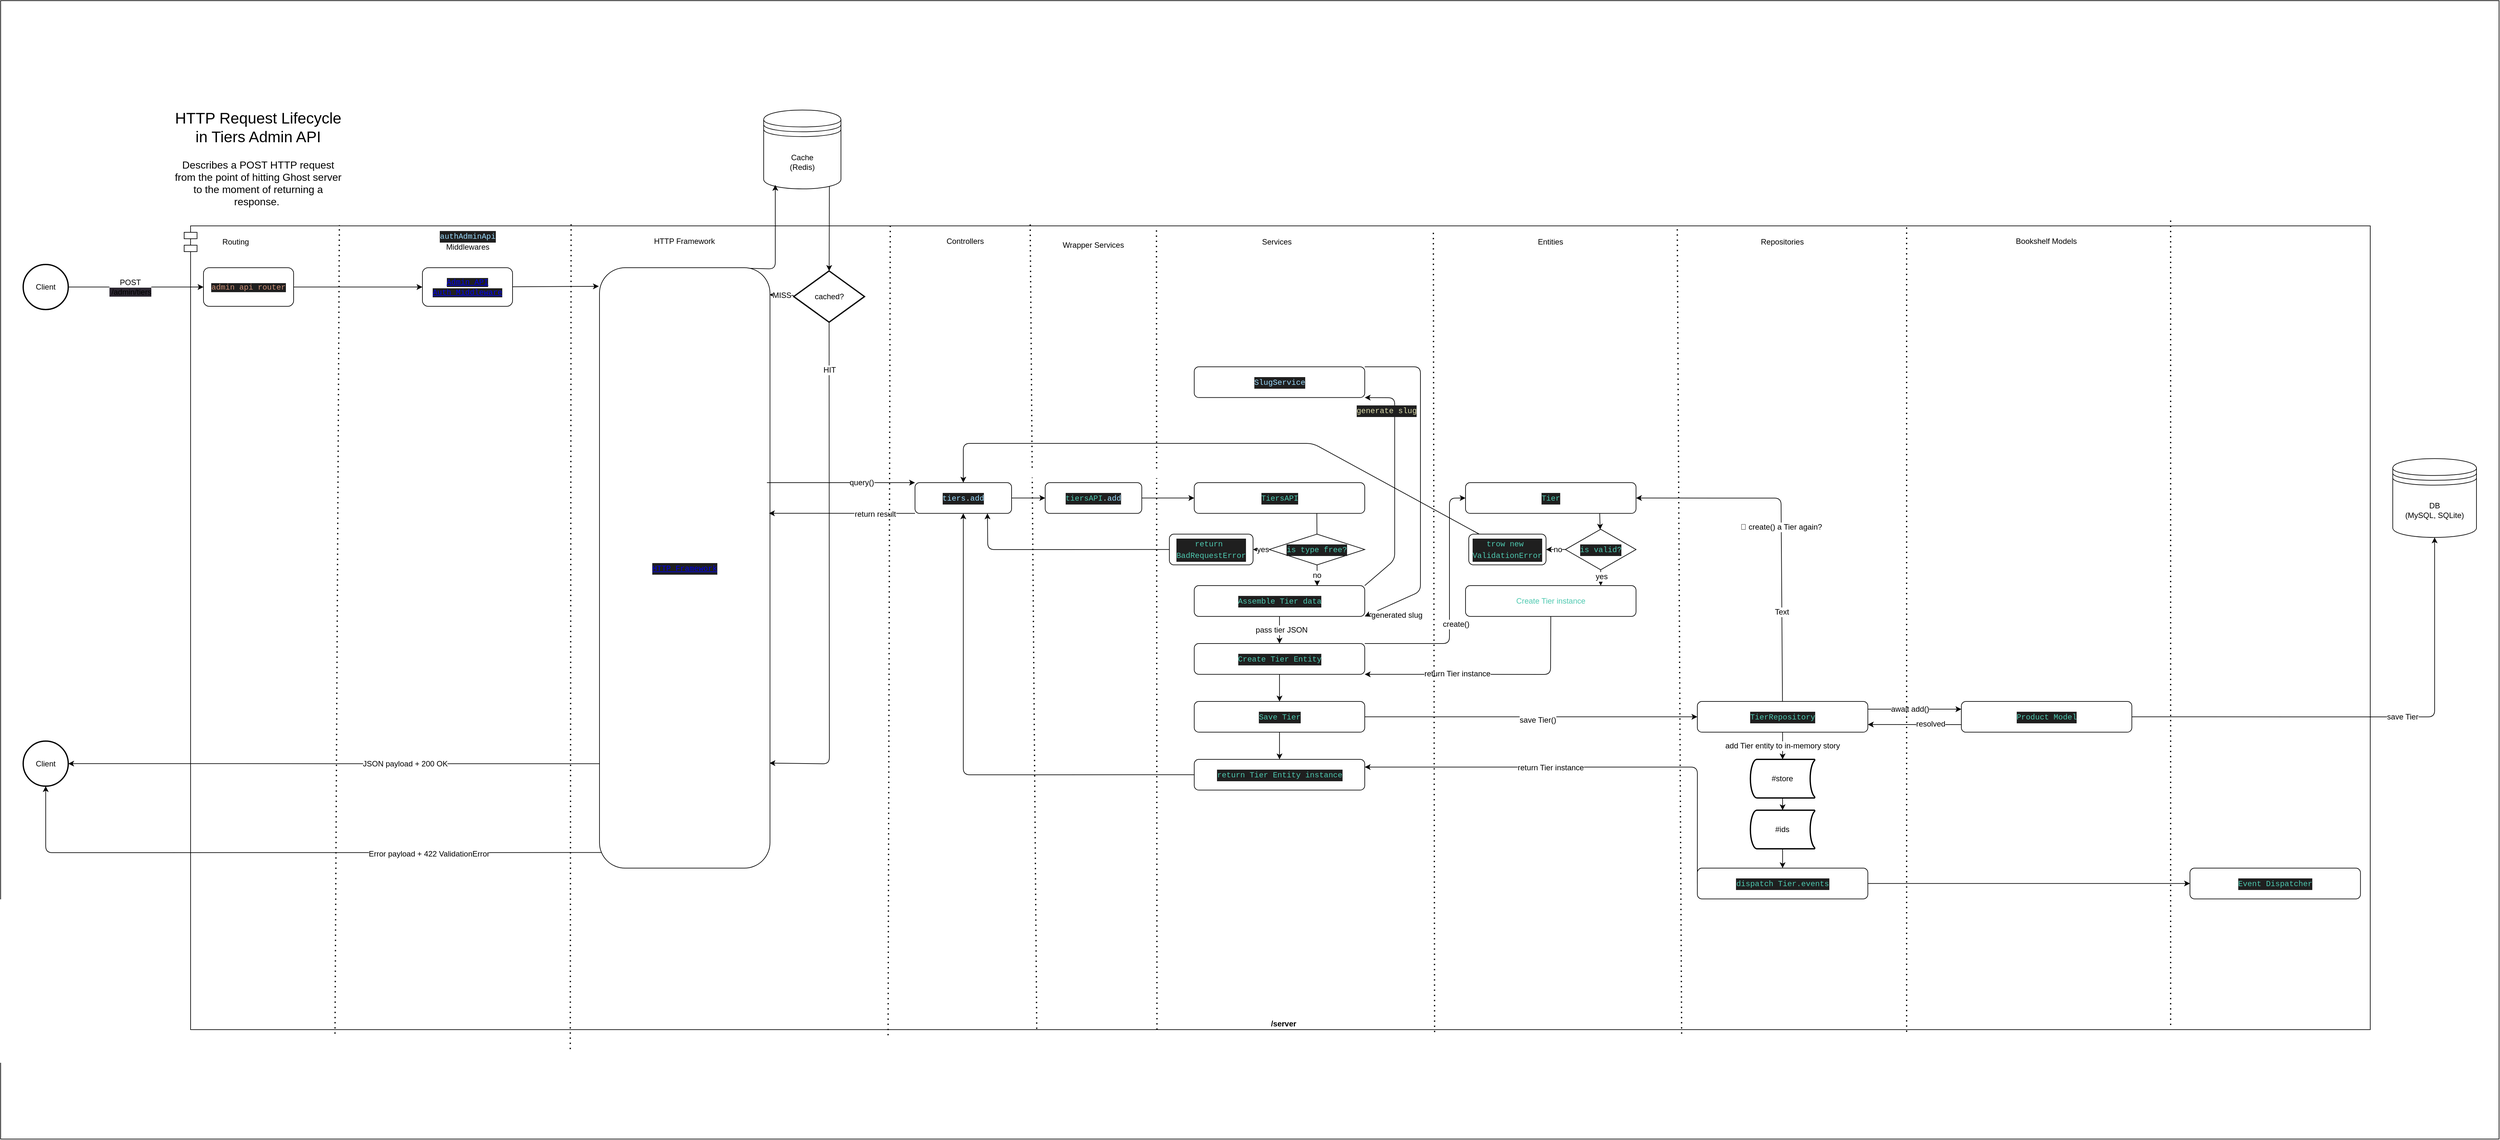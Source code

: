 <mxfile>
    <diagram id="Q2BgrTvw5muccqVEsE5E" name="Top Level (POST Tiers API)">
        <mxGraphModel dx="1560" dy="2238" grid="0" gridSize="10" guides="1" tooltips="1" connect="1" arrows="1" fold="1" page="1" pageScale="1" pageWidth="827" pageHeight="1169" math="0" shadow="0">
            <root>
                <mxCell id="0"/>
                <mxCell id="1" parent="0"/>
                <mxCell id="4" value="" style="rounded=0;whiteSpace=wrap;html=1;fontStyle=1;movable=1;resizable=1;rotatable=1;deletable=1;editable=1;connectable=1;" vertex="1" parent="1">
                    <mxGeometry y="-1169" width="3880" height="1769" as="geometry"/>
                </mxCell>
                <mxCell id="2" value="&lt;font style=&quot;&quot;&gt;&lt;span style=&quot;font-size: 24px;&quot;&gt;HTTP Request Lifecycle in Tiers Admin API&lt;/span&gt;&lt;br&gt;&lt;font size=&quot;3&quot;&gt;&lt;br&gt;Describes a POST HTTP request from the point of hitting Ghost server to the moment of returning a response.&amp;nbsp;&lt;/font&gt;&lt;br&gt;&lt;/font&gt;" style="text;html=1;strokeColor=none;fillColor=none;align=center;verticalAlign=middle;whiteSpace=wrap;rounded=0;movable=1;resizable=1;rotatable=1;deletable=1;editable=1;connectable=1;" vertex="1" parent="1">
                    <mxGeometry x="265" y="-989" width="270" height="130" as="geometry"/>
                </mxCell>
                <mxCell id="24" value="/server" style="shape=module;align=left;spacingLeft=20;align=center;verticalAlign=bottom;horizontal=1;movable=1;resizable=1;rotatable=1;deletable=1;editable=1;connectable=1;fontStyle=1;container=0;" vertex="1" parent="1">
                    <mxGeometry x="285" y="-819" width="3395" height="1249" as="geometry"/>
                </mxCell>
                <mxCell id="25" value="DB&lt;br&gt;(MySQL, SQLite)" style="shape=datastore;whiteSpace=wrap;html=1;shadow=0;fontSize=12;movable=1;resizable=1;rotatable=1;deletable=1;editable=1;connectable=1;" vertex="1" parent="1">
                    <mxGeometry x="3714.96" y="-457.36" width="130" height="122.5" as="geometry"/>
                </mxCell>
                <mxCell id="98" style="edgeStyle=none;html=1;fontSize=12;movable=1;resizable=1;rotatable=1;deletable=1;editable=1;connectable=1;" edge="1" parent="1" source="26" target="32">
                    <mxGeometry relative="1" as="geometry">
                        <mxPoint x="149" y="-724" as="targetPoint"/>
                    </mxGeometry>
                </mxCell>
                <mxCell id="105" value="POST&lt;br&gt;&lt;span style=&quot;background-color: rgb(42, 37, 47);&quot;&gt;&amp;nbsp;/admin/tiers&lt;/span&gt;" style="edgeLabel;html=1;align=center;verticalAlign=middle;resizable=1;points=[];fontSize=12;movable=1;rotatable=1;deletable=1;editable=1;connectable=1;" vertex="1" connectable="0" parent="98">
                    <mxGeometry x="-0.129" y="4" relative="1" as="geometry">
                        <mxPoint x="4" y="4" as="offset"/>
                    </mxGeometry>
                </mxCell>
                <mxCell id="26" value="Client" style="strokeWidth=2;html=1;shape=mxgraph.flowchart.start_2;whiteSpace=wrap;shadow=0;fontSize=12;movable=1;resizable=1;rotatable=1;deletable=1;editable=1;connectable=1;" vertex="1" parent="1">
                    <mxGeometry x="35" y="-759" width="70" height="70" as="geometry"/>
                </mxCell>
                <mxCell id="27" value="Client" style="strokeWidth=2;html=1;shape=mxgraph.flowchart.start_2;whiteSpace=wrap;shadow=0;fontSize=12;movable=1;resizable=1;rotatable=1;deletable=1;editable=1;connectable=1;" vertex="1" parent="1">
                    <mxGeometry x="35" y="-18.32" width="70" height="70" as="geometry"/>
                </mxCell>
                <mxCell id="54" value="" style="edgeStyle=none;html=1;fontSize=12;movable=1;resizable=1;rotatable=1;deletable=1;editable=1;connectable=1;" edge="1" parent="1" source="32" target="e52kzxB7HHPr2zK-y2Dc-261">
                    <mxGeometry relative="1" as="geometry">
                        <mxPoint x="552" y="-724" as="targetPoint"/>
                    </mxGeometry>
                </mxCell>
                <mxCell id="32" value="&lt;span style=&quot;color: rgb(206, 145, 120); font-family: Menlo, Monaco, &amp;quot;Courier New&amp;quot;, monospace; background-color: rgb(31, 31, 31);&quot;&gt;admin api router&lt;/span&gt;" style="rounded=1;whiteSpace=wrap;html=1;shadow=0;fontFamily=Helvetica;fontSize=12;fontColor=default;align=center;strokeColor=default;fillColor=default;movable=1;resizable=1;rotatable=1;deletable=1;editable=1;connectable=1;" vertex="1" parent="1">
                    <mxGeometry x="315" y="-754" width="140" height="60" as="geometry"/>
                </mxCell>
                <mxCell id="36" value="Routing&lt;br&gt;" style="text;html=1;strokeColor=none;fillColor=none;align=center;verticalAlign=middle;whiteSpace=wrap;rounded=0;shadow=0;fontSize=12;movable=1;resizable=1;rotatable=1;deletable=1;editable=1;connectable=1;" vertex="1" parent="1">
                    <mxGeometry x="335" y="-809" width="60" height="30" as="geometry"/>
                </mxCell>
                <mxCell id="96" style="edgeStyle=none;html=1;fontSize=12;exitX=0.85;exitY=0.95;exitDx=0;exitDy=0;exitPerimeter=0;movable=1;resizable=1;rotatable=1;deletable=1;editable=1;connectable=1;" edge="1" parent="1" source="93" target="95">
                    <mxGeometry relative="1" as="geometry"/>
                </mxCell>
                <mxCell id="93" value="Cache&lt;br&gt;(Redis)" style="shape=datastore;whiteSpace=wrap;html=1;shadow=0;fontSize=12;movable=1;resizable=1;rotatable=1;deletable=1;editable=1;connectable=1;" vertex="1" parent="1">
                    <mxGeometry x="1185" y="-999" width="120" height="122.5" as="geometry"/>
                </mxCell>
                <mxCell id="94" style="edgeStyle=none;html=1;entryX=0.15;entryY=0.95;entryDx=0;entryDy=0;fontSize=12;exitX=0.75;exitY=0;exitDx=0;exitDy=0;entryPerimeter=0;movable=1;resizable=1;rotatable=1;deletable=1;editable=1;connectable=1;" edge="1" parent="1" source="55" target="93">
                    <mxGeometry relative="1" as="geometry">
                        <Array as="points">
                            <mxPoint x="1203" y="-752"/>
                        </Array>
                    </mxGeometry>
                </mxCell>
                <mxCell id="100" style="edgeStyle=none;html=1;entryX=1;entryY=0.5;entryDx=0;entryDy=0;entryPerimeter=0;fontSize=12;movable=1;resizable=1;rotatable=1;deletable=1;editable=1;connectable=1;exitX=0;exitY=0.826;exitDx=0;exitDy=0;exitPerimeter=0;" edge="1" parent="1" source="55" target="27">
                    <mxGeometry relative="1" as="geometry">
                        <mxPoint x="891.818" y="16.68" as="sourcePoint"/>
                    </mxGeometry>
                </mxCell>
                <mxCell id="106" value="JSON payload + 200 OK" style="edgeLabel;html=1;align=center;verticalAlign=middle;resizable=1;points=[];fontSize=12;movable=1;rotatable=1;deletable=1;editable=1;connectable=1;" vertex="1" connectable="0" parent="100">
                    <mxGeometry x="0.073" y="-1" relative="1" as="geometry">
                        <mxPoint x="140" y="1" as="offset"/>
                    </mxGeometry>
                </mxCell>
                <mxCell id="252" style="edgeStyle=none;html=1;entryX=0.5;entryY=1;entryDx=0;entryDy=0;entryPerimeter=0;fontSize=12;movable=1;resizable=1;rotatable=1;deletable=1;editable=1;connectable=1;exitX=0.038;exitY=0.974;exitDx=0;exitDy=0;exitPerimeter=0;" edge="1" parent="1" source="55" target="27">
                    <mxGeometry relative="1" as="geometry">
                        <Array as="points">
                            <mxPoint x="70" y="155"/>
                        </Array>
                        <mxPoint x="891.818" y="154.923" as="sourcePoint"/>
                    </mxGeometry>
                </mxCell>
                <mxCell id="253" value="Error payload + 422 ValidationError" style="edgeLabel;html=1;align=center;verticalAlign=middle;resizable=1;points=[];fontSize=12;movable=1;rotatable=1;deletable=1;editable=1;connectable=1;" vertex="1" connectable="0" parent="252">
                    <mxGeometry x="-0.023" y="-3" relative="1" as="geometry">
                        <mxPoint x="200" y="5" as="offset"/>
                    </mxGeometry>
                </mxCell>
                <mxCell id="256" value="save Tier" style="edgeStyle=none;html=1;entryX=0.5;entryY=1;entryDx=0;entryDy=0;fontSize=12;exitX=1;exitY=0.5;exitDx=0;exitDy=0;movable=1;resizable=1;rotatable=1;deletable=1;editable=1;connectable=1;" edge="1" parent="1" source="nik99VZwXJGvMoDyKyFS-256" target="25">
                    <mxGeometry x="0.122" relative="1" as="geometry">
                        <Array as="points">
                            <mxPoint x="3780" y="-56"/>
                        </Array>
                        <mxPoint as="offset"/>
                    </mxGeometry>
                </mxCell>
                <mxCell id="PHDZcG9AAsjzFE-tWNF--264" value="" style="endArrow=none;dashed=1;html=1;dashPattern=1 3;strokeWidth=2;fontSize=12;movable=1;resizable=1;rotatable=1;deletable=1;editable=1;connectable=1;exitX=0.228;exitY=0.921;exitDx=0;exitDy=0;exitPerimeter=0;entryX=0.177;entryY=-0.002;entryDx=0;entryDy=0;entryPerimeter=0;" edge="1" parent="1" source="4" target="24">
                    <mxGeometry width="50" height="50" relative="1" as="geometry">
                        <mxPoint x="838.27" y="704.59" as="sourcePoint"/>
                        <mxPoint x="838" y="-819" as="targetPoint"/>
                    </mxGeometry>
                </mxCell>
                <mxCell id="PHDZcG9AAsjzFE-tWNF--266" value="" style="endArrow=none;dashed=1;html=1;dashPattern=1 3;strokeWidth=2;fontSize=12;movable=1;resizable=1;rotatable=1;deletable=1;editable=1;connectable=1;exitX=0.39;exitY=0.999;exitDx=0;exitDy=0;exitPerimeter=0;entryX=0.387;entryY=-0.002;entryDx=0;entryDy=0;entryPerimeter=0;" edge="1" parent="1" source="24" target="24">
                    <mxGeometry width="50" height="50" relative="1" as="geometry">
                        <mxPoint x="1795" y="440" as="sourcePoint"/>
                        <mxPoint x="1795" y="-819" as="targetPoint"/>
                        <Array as="points"/>
                    </mxGeometry>
                </mxCell>
                <mxCell id="62" value="Controllers" style="text;html=1;strokeColor=none;fillColor=none;align=center;verticalAlign=middle;whiteSpace=wrap;rounded=0;shadow=0;fontSize=12;movable=1;resizable=1;rotatable=1;deletable=1;editable=1;connectable=1;" vertex="1" parent="1">
                    <mxGeometry x="1431.997" y="-825.649" width="132.397" height="60.395" as="geometry"/>
                </mxCell>
                <mxCell id="65" value="HTTP Framework" style="text;html=1;strokeColor=none;fillColor=none;align=center;verticalAlign=middle;whiteSpace=wrap;rounded=0;shadow=0;fontSize=12;movable=1;resizable=1;rotatable=1;deletable=1;editable=1;connectable=1;" vertex="1" parent="1">
                    <mxGeometry x="996.198" y="-825.646" width="132.397" height="60.395" as="geometry"/>
                </mxCell>
                <mxCell id="35" value="&lt;div style=&quot;color: rgb(204, 204, 204); background-color: rgb(31, 31, 31); font-family: Menlo, Monaco, &amp;quot;Courier New&amp;quot;, monospace; line-height: 18px;&quot;&gt;&lt;span style=&quot;color: #9cdcfe;&quot;&gt;authAdminApi&lt;/span&gt;&lt;/div&gt;Middlewares" style="text;html=1;strokeColor=none;fillColor=none;align=center;verticalAlign=middle;whiteSpace=wrap;rounded=0;shadow=0;fontSize=12;movable=1;resizable=1;rotatable=1;deletable=1;editable=1;connectable=1;" vertex="1" parent="1">
                    <mxGeometry x="625.701" y="-825.646" width="198.595" height="60.395" as="geometry"/>
                </mxCell>
                <mxCell id="55" value="&lt;div style=&quot;color: rgb(204, 204, 204); background-color: rgb(31, 31, 31); font-family: Menlo, Monaco, &amp;quot;Courier New&amp;quot;, monospace; line-height: 18px;&quot;&gt;&lt;a href=&quot;data:page/id,6JZK-o0tP2cHMDoMjzkM&quot;&gt;HTTP Framework&lt;/a&gt;&lt;/div&gt;" style="rounded=1;whiteSpace=wrap;html=1;shadow=0;fontSize=12;movable=1;resizable=1;rotatable=1;deletable=1;editable=1;connectable=1;" vertex="1" parent="1">
                    <mxGeometry x="930" y="-754" width="264.79" height="933.05" as="geometry"/>
                </mxCell>
                <mxCell id="107" style="edgeStyle=none;html=1;fontSize=12;exitX=0;exitY=1;exitDx=0;exitDy=0;movable=1;resizable=1;rotatable=1;deletable=1;editable=1;connectable=1;entryX=0.994;entryY=0.409;entryDx=0;entryDy=0;entryPerimeter=0;" edge="1" parent="1" source="64" target="55">
                    <mxGeometry relative="1" as="geometry">
                        <mxPoint x="1155" y="-180" as="targetPoint"/>
                    </mxGeometry>
                </mxCell>
                <mxCell id="250" value="return result" style="edgeLabel;html=1;align=center;verticalAlign=middle;resizable=1;points=[];fontSize=12;movable=1;rotatable=1;deletable=1;editable=1;connectable=1;" vertex="1" connectable="0" parent="107">
                    <mxGeometry x="-0.119" y="2" relative="1" as="geometry">
                        <mxPoint x="38" y="-1" as="offset"/>
                    </mxGeometry>
                </mxCell>
                <mxCell id="64" value="&lt;div style=&quot;color: rgb(204, 204, 204); background-color: rgb(31, 31, 31); font-family: Menlo, Monaco, &amp;quot;Courier New&amp;quot;, monospace; line-height: 18px;&quot;&gt;&lt;span style=&quot;color: #9cdcfe;&quot;&gt;tiers&lt;/span&gt;.&lt;span style=&quot;color: #9cdcfe;&quot;&gt;add&lt;/span&gt;&lt;/div&gt;" style="rounded=1;whiteSpace=wrap;html=1;shadow=0;fontSize=12;movable=1;resizable=1;rotatable=1;deletable=1;editable=1;connectable=1;" vertex="1" parent="1">
                    <mxGeometry x="1420" y="-420" width="150" height="47.81" as="geometry"/>
                </mxCell>
                <mxCell id="66" value="Services" style="text;html=1;strokeColor=none;fillColor=none;align=center;verticalAlign=middle;whiteSpace=wrap;rounded=0;shadow=0;fontSize=12;movable=1;resizable=1;rotatable=1;deletable=1;editable=1;connectable=1;" vertex="1" parent="1">
                    <mxGeometry x="1916.304" y="-824.198" width="132.397" height="60.395" as="geometry"/>
                </mxCell>
                <mxCell id="74" value="Repositories" style="text;html=1;strokeColor=none;fillColor=none;align=center;verticalAlign=middle;whiteSpace=wrap;rounded=0;shadow=0;fontSize=12;movable=1;resizable=1;rotatable=1;deletable=1;editable=1;connectable=1;" vertex="1" parent="1">
                    <mxGeometry x="2701.16" y="-824.198" width="132.397" height="60.395" as="geometry"/>
                </mxCell>
                <mxCell id="83" value="" style="edgeStyle=none;html=1;fontSize=12;" edge="1" parent="1">
                    <mxGeometry relative="1" as="geometry">
                        <mxPoint x="1024.214" y="-506.269" as="sourcePoint"/>
                    </mxGeometry>
                </mxCell>
                <mxCell id="84" value="" style="edgeStyle=none;html=1;fontSize=12;" edge="1" parent="1">
                    <mxGeometry relative="1" as="geometry">
                        <mxPoint x="1024.214" y="-402.675" as="sourcePoint"/>
                    </mxGeometry>
                </mxCell>
                <mxCell id="85" value="" style="edgeStyle=none;html=1;fontSize=12;" edge="1" parent="1">
                    <mxGeometry relative="1" as="geometry">
                        <mxPoint x="1024.214" y="-299.081" as="sourcePoint"/>
                    </mxGeometry>
                </mxCell>
                <mxCell id="90" style="edgeStyle=none;html=1;fontSize=12;exitX=0.982;exitY=0.358;exitDx=0;exitDy=0;entryX=0;entryY=0;entryDx=0;entryDy=0;movable=1;resizable=1;rotatable=1;deletable=1;editable=1;connectable=1;exitPerimeter=0;" edge="1" parent="1" source="55" target="64">
                    <mxGeometry relative="1" as="geometry">
                        <mxPoint x="1156.611" y="-227.363" as="sourcePoint"/>
                    </mxGeometry>
                </mxCell>
                <mxCell id="UyAiPUmZMjGKX1ZLuMdb-256" value="query()" style="edgeLabel;html=1;align=center;verticalAlign=middle;resizable=0;points=[];fontSize=12;" vertex="1" connectable="0" parent="90">
                    <mxGeometry x="0.272" relative="1" as="geometry">
                        <mxPoint as="offset"/>
                    </mxGeometry>
                </mxCell>
                <mxCell id="109" style="edgeStyle=none;html=1;fontSize=12;" edge="1" parent="1">
                    <mxGeometry relative="1" as="geometry">
                        <mxPoint x="1024.214" y="-179.55" as="sourcePoint"/>
                    </mxGeometry>
                </mxCell>
                <mxCell id="104" style="edgeStyle=none;html=1;fontSize=12;" edge="1" parent="1">
                    <mxGeometry relative="1" as="geometry">
                        <mxPoint x="1024.214" y="-79.235" as="sourcePoint"/>
                    </mxGeometry>
                </mxCell>
                <mxCell id="97" value="MISS" style="edgeStyle=none;html=1;fontSize=12;entryX=0.997;entryY=0.045;entryDx=0;entryDy=0;entryPerimeter=0;movable=1;resizable=1;rotatable=1;deletable=1;editable=1;connectable=1;" edge="1" parent="1" source="95" target="55">
                    <mxGeometry x="0.008" relative="1" as="geometry">
                        <mxPoint x="1571.277" y="-609" as="targetPoint"/>
                        <mxPoint as="offset"/>
                    </mxGeometry>
                </mxCell>
                <mxCell id="101" style="edgeStyle=none;html=1;fontSize=12;exitX=0.5;exitY=1;exitDx=0;exitDy=0;exitPerimeter=0;movable=1;resizable=1;rotatable=1;deletable=1;editable=1;connectable=1;entryX=0.997;entryY=0.825;entryDx=0;entryDy=0;entryPerimeter=0;" edge="1" parent="1" source="95" target="55">
                    <mxGeometry relative="1" as="geometry">
                        <Array as="points">
                            <mxPoint x="1287" y="17"/>
                        </Array>
                        <mxPoint x="1190" y="17" as="targetPoint"/>
                    </mxGeometry>
                </mxCell>
                <mxCell id="102" value="HIT" style="edgeLabel;html=1;align=center;verticalAlign=middle;resizable=1;points=[];fontSize=12;movable=1;rotatable=1;deletable=1;editable=1;connectable=1;" vertex="1" connectable="0" parent="101">
                    <mxGeometry x="-0.809" relative="1" as="geometry">
                        <mxPoint as="offset"/>
                    </mxGeometry>
                </mxCell>
                <mxCell id="95" value="cached?" style="strokeWidth=2;html=1;shape=mxgraph.flowchart.decision;whiteSpace=wrap;shadow=0;fontSize=12;movable=1;resizable=1;rotatable=1;deletable=1;editable=1;connectable=1;" vertex="1" parent="1">
                    <mxGeometry x="1231.636" y="-749" width="109.931" height="79.69" as="geometry"/>
                </mxCell>
                <mxCell id="116" value="no" style="edgeStyle=none;html=1;fontSize=12;entryX=0.721;entryY=0.008;entryDx=0;entryDy=0;movable=1;resizable=1;rotatable=1;deletable=1;editable=1;connectable=1;startArrow=none;entryPerimeter=0;" edge="1" parent="1" source="nik99VZwXJGvMoDyKyFS-276" target="239">
                    <mxGeometry relative="1" as="geometry"/>
                </mxCell>
                <mxCell id="178" value="create()" style="edgeStyle=none;html=1;entryX=0;entryY=0.5;entryDx=0;entryDy=0;fontSize=12;exitX=1;exitY=0;exitDx=0;exitDy=0;movable=1;resizable=1;rotatable=1;deletable=1;editable=1;connectable=1;" edge="1" parent="1" source="120" target="176">
                    <mxGeometry x="-0.155" y="-10" relative="1" as="geometry">
                        <Array as="points">
                            <mxPoint x="2250" y="-170"/>
                            <mxPoint x="2250" y="-396"/>
                        </Array>
                        <mxPoint as="offset"/>
                    </mxGeometry>
                </mxCell>
                <mxCell id="111" value="&lt;div style=&quot;background-color: rgb(31, 31, 31); font-family: Menlo, Monaco, &amp;quot;Courier New&amp;quot;, monospace; line-height: 18px;&quot;&gt;&lt;div style=&quot;color: rgb(204, 204, 204); line-height: 18px;&quot;&gt;&lt;span style=&quot;color: #4ec9b0;&quot;&gt;TiersAPI&lt;/span&gt;&lt;/div&gt;&lt;/div&gt;" style="rounded=1;whiteSpace=wrap;html=1;shadow=0;fontSize=12;movable=1;resizable=1;rotatable=1;deletable=1;editable=1;connectable=1;" vertex="1" parent="1">
                    <mxGeometry x="1853.661" y="-420.015" width="264.798" height="47.812" as="geometry"/>
                </mxCell>
                <mxCell id="53" value="" style="edgeStyle=none;html=1;fontSize=12;" edge="1" parent="1">
                    <mxGeometry relative="1" as="geometry">
                        <mxPoint x="649.091" y="-259" as="sourcePoint"/>
                    </mxGeometry>
                </mxCell>
                <mxCell id="52" value="" style="edgeStyle=none;html=1;fontSize=12;" edge="1" parent="1">
                    <mxGeometry relative="1" as="geometry">
                        <mxPoint x="649.091" y="-349" as="sourcePoint"/>
                    </mxGeometry>
                </mxCell>
                <mxCell id="49" value="" style="edgeStyle=none;html=1;fontSize=12;" edge="1" parent="1">
                    <mxGeometry relative="1" as="geometry">
                        <mxPoint x="649.091" y="-586.5" as="targetPoint"/>
                    </mxGeometry>
                </mxCell>
                <mxCell id="118" style="edgeStyle=none;html=1;entryX=0;entryY=0.5;entryDx=0;entryDy=0;fontSize=12;exitX=1;exitY=0.5;exitDx=0;exitDy=0;movable=1;resizable=1;rotatable=1;deletable=1;editable=1;connectable=1;" edge="1" parent="1" source="115" target="117">
                    <mxGeometry relative="1" as="geometry">
                        <Array as="points"/>
                    </mxGeometry>
                </mxCell>
                <mxCell id="119" value="save Tier()" style="edgeLabel;html=1;align=center;verticalAlign=middle;resizable=1;points=[];fontSize=12;movable=1;rotatable=1;deletable=1;editable=1;connectable=1;" vertex="1" connectable="0" parent="118">
                    <mxGeometry x="0.037" y="-5" relative="1" as="geometry">
                        <mxPoint as="offset"/>
                    </mxGeometry>
                </mxCell>
                <mxCell id="248" value="" style="edgeStyle=none;html=1;fontSize=12;movable=1;resizable=1;rotatable=1;deletable=1;editable=1;connectable=1;" edge="1" parent="1" source="115" target="247">
                    <mxGeometry relative="1" as="geometry"/>
                </mxCell>
                <mxCell id="115" value="&lt;div style=&quot;background-color: rgb(31, 31, 31); font-family: Menlo, Monaco, &amp;quot;Courier New&amp;quot;, monospace; line-height: 18px;&quot;&gt;&lt;div style=&quot;line-height: 18px;&quot;&gt;&lt;font color=&quot;#4ec9b0&quot;&gt;Save Tier&lt;/font&gt;&lt;/div&gt;&lt;/div&gt;" style="rounded=1;whiteSpace=wrap;html=1;shadow=0;fontSize=12;movable=1;resizable=1;rotatable=1;deletable=1;editable=1;connectable=1;" vertex="1" parent="1">
                    <mxGeometry x="1853.661" y="-80.015" width="264.798" height="47.812" as="geometry"/>
                </mxCell>
                <mxCell id="255" value="🚨 create() a Tier again?" style="edgeStyle=none;html=1;entryX=1;entryY=0.5;entryDx=0;entryDy=0;fontSize=12;movable=1;resizable=1;rotatable=1;deletable=1;editable=1;connectable=1;" edge="1" parent="1" source="117" target="176">
                    <mxGeometry relative="1" as="geometry">
                        <Array as="points">
                            <mxPoint x="2764.96" y="-396"/>
                        </Array>
                    </mxGeometry>
                </mxCell>
                <mxCell id="nik99VZwXJGvMoDyKyFS-260" value="Text" style="edgeLabel;html=1;align=center;verticalAlign=middle;resizable=0;points=[];fontSize=12;" vertex="1" connectable="0" parent="255">
                    <mxGeometry x="-0.487" relative="1" as="geometry">
                        <mxPoint as="offset"/>
                    </mxGeometry>
                </mxCell>
                <mxCell id="nik99VZwXJGvMoDyKyFS-257" style="edgeStyle=none;html=1;fontSize=12;exitX=1;exitY=0.25;exitDx=0;exitDy=0;" edge="1" parent="1" source="117">
                    <mxGeometry relative="1" as="geometry">
                        <mxPoint x="3044.96" y="-68" as="targetPoint"/>
                    </mxGeometry>
                </mxCell>
                <mxCell id="nik99VZwXJGvMoDyKyFS-259" value="await add()" style="edgeLabel;html=1;align=center;verticalAlign=middle;resizable=0;points=[];fontSize=12;" vertex="1" connectable="0" parent="nik99VZwXJGvMoDyKyFS-257">
                    <mxGeometry x="-0.31" y="-1" relative="1" as="geometry">
                        <mxPoint x="15" y="-1" as="offset"/>
                    </mxGeometry>
                </mxCell>
                <mxCell id="nik99VZwXJGvMoDyKyFS-265" value="add Tier entity to in-memory story" style="edgeStyle=none;html=1;entryX=0.5;entryY=0;entryDx=0;entryDy=0;entryPerimeter=0;fontSize=12;" edge="1" parent="1" source="117" target="nik99VZwXJGvMoDyKyFS-262">
                    <mxGeometry relative="1" as="geometry"/>
                </mxCell>
                <mxCell id="117" value="&lt;div style=&quot;color: rgb(204, 204, 204); background-color: rgb(31, 31, 31); font-family: Menlo, Monaco, &amp;quot;Courier New&amp;quot;, monospace; line-height: 18px;&quot;&gt;&lt;span style=&quot;color: #4ec9b0;&quot;&gt;TierRepository&lt;/span&gt;&lt;/div&gt;" style="rounded=1;whiteSpace=wrap;html=1;shadow=0;fontSize=12;movable=1;resizable=1;rotatable=1;deletable=1;editable=1;connectable=1;" vertex="1" parent="1">
                    <mxGeometry x="2634.963" y="-80.015" width="264.798" height="47.812" as="geometry"/>
                </mxCell>
                <mxCell id="246" value="" style="edgeStyle=none;html=1;fontSize=12;movable=1;resizable=1;rotatable=1;deletable=1;editable=1;connectable=1;" edge="1" parent="1" source="120" target="115">
                    <mxGeometry relative="1" as="geometry"/>
                </mxCell>
                <mxCell id="120" value="&lt;div style=&quot;background-color: rgb(31, 31, 31); font-family: Menlo, Monaco, &amp;quot;Courier New&amp;quot;, monospace; line-height: 18px;&quot;&gt;&lt;div style=&quot;color: rgb(204, 204, 204); line-height: 18px;&quot;&gt;&lt;span style=&quot;color: #4ec9b0;&quot;&gt;Create&amp;nbsp;&lt;/span&gt;&lt;span style=&quot;color: rgb(78, 201, 176);&quot;&gt;Tier Entity&lt;/span&gt;&lt;/div&gt;&lt;/div&gt;" style="rounded=1;whiteSpace=wrap;html=1;shadow=0;fontSize=12;movable=1;resizable=1;rotatable=1;deletable=1;editable=1;connectable=1;" vertex="1" parent="1">
                    <mxGeometry x="1853.661" y="-169.995" width="264.798" height="47.812" as="geometry"/>
                </mxCell>
                <mxCell id="121" value="Entities" style="text;html=1;strokeColor=none;fillColor=none;align=center;verticalAlign=middle;whiteSpace=wrap;rounded=0;shadow=0;fontSize=12;movable=1;resizable=1;rotatable=1;deletable=1;editable=1;connectable=1;" vertex="1" parent="1">
                    <mxGeometry x="2341.157" y="-824.198" width="132.397" height="60.395" as="geometry"/>
                </mxCell>
                <mxCell id="179" style="edgeStyle=none;html=1;fontSize=12;entryX=1;entryY=1;entryDx=0;entryDy=0;movable=1;resizable=1;rotatable=1;deletable=1;editable=1;connectable=1;exitX=0.5;exitY=1;exitDx=0;exitDy=0;" edge="1" parent="1" source="nik99VZwXJGvMoDyKyFS-285" target="120">
                    <mxGeometry relative="1" as="geometry">
                        <mxPoint x="2219.642" y="-370" as="targetPoint"/>
                        <Array as="points">
                            <mxPoint x="2407" y="-122"/>
                        </Array>
                        <mxPoint x="2407" y="-200" as="sourcePoint"/>
                    </mxGeometry>
                </mxCell>
                <mxCell id="254" value="return Tier instance" style="edgeLabel;html=1;align=center;verticalAlign=middle;resizable=1;points=[];fontSize=12;movable=1;rotatable=1;deletable=1;editable=1;connectable=1;" vertex="1" connectable="0" parent="179">
                    <mxGeometry x="0.244" y="-1" relative="1" as="geometry">
                        <mxPoint as="offset"/>
                    </mxGeometry>
                </mxCell>
                <mxCell id="nik99VZwXJGvMoDyKyFS-284" value="" style="edgeStyle=none;html=1;fontSize=12;exitX=0.787;exitY=0.997;exitDx=0;exitDy=0;exitPerimeter=0;" edge="1" parent="1" source="176" target="nik99VZwXJGvMoDyKyFS-283">
                    <mxGeometry relative="1" as="geometry"/>
                </mxCell>
                <mxCell id="176" value="&lt;div style=&quot;background-color: rgb(31, 31, 31); font-family: Menlo, Monaco, &amp;quot;Courier New&amp;quot;, monospace; line-height: 18px;&quot;&gt;&lt;font color=&quot;#4ec9b0&quot;&gt;Tier&lt;/font&gt;&lt;/div&gt;" style="rounded=1;whiteSpace=wrap;html=1;shadow=0;fontSize=12;movable=1;resizable=1;rotatable=1;deletable=1;editable=1;connectable=1;" vertex="1" parent="1">
                    <mxGeometry x="2274.956" y="-420.005" width="264.798" height="47.812" as="geometry"/>
                </mxCell>
                <mxCell id="242" style="edgeStyle=none;html=1;entryX=1;entryY=1;entryDx=0;entryDy=0;fontSize=12;exitX=1;exitY=0;exitDx=0;exitDy=0;movable=1;resizable=1;rotatable=1;deletable=1;editable=1;connectable=1;" edge="1" parent="1" source="238" target="239">
                    <mxGeometry relative="1" as="geometry">
                        <Array as="points">
                            <mxPoint x="2204.96" y="-600"/>
                            <mxPoint x="2204.96" y="-251"/>
                        </Array>
                    </mxGeometry>
                </mxCell>
                <mxCell id="_41fJRCaUpIkuRgYad7l-256" value="generated slug" style="edgeLabel;html=1;align=center;verticalAlign=middle;resizable=0;points=[];fontSize=12;" vertex="1" connectable="0" parent="242">
                    <mxGeometry x="0.879" y="2" relative="1" as="geometry">
                        <mxPoint x="19" y="9" as="offset"/>
                    </mxGeometry>
                </mxCell>
                <mxCell id="238" value="&lt;div style=&quot;background-color: rgb(31, 31, 31); font-family: Menlo, Monaco, &amp;quot;Courier New&amp;quot;, monospace; line-height: 18px;&quot;&gt;&lt;div style=&quot;color: rgb(204, 204, 204); line-height: 18px;&quot;&gt;&lt;div style=&quot;line-height: 18px;&quot;&gt;&lt;span style=&quot;color: #9cdcfe;&quot;&gt;SlugService&lt;/span&gt;&lt;/div&gt;&lt;/div&gt;&lt;/div&gt;" style="rounded=1;whiteSpace=wrap;html=1;shadow=0;fontSize=12;movable=1;resizable=1;rotatable=1;deletable=1;editable=1;connectable=1;" vertex="1" parent="1">
                    <mxGeometry x="1853.661" y="-600.005" width="264.798" height="47.812" as="geometry"/>
                </mxCell>
                <mxCell id="240" value="" style="edgeStyle=none;html=1;fontSize=12;entryX=0.5;entryY=0;entryDx=0;entryDy=0;movable=1;resizable=1;rotatable=1;deletable=1;editable=1;connectable=1;" edge="1" parent="1" source="239" target="120">
                    <mxGeometry relative="1" as="geometry"/>
                </mxCell>
                <mxCell id="244" value="pass tier JSON" style="edgeLabel;html=1;align=center;verticalAlign=middle;resizable=1;points=[];fontSize=12;movable=1;rotatable=1;deletable=1;editable=1;connectable=1;" vertex="1" connectable="0" parent="240">
                    <mxGeometry x="-0.025" y="3" relative="1" as="geometry">
                        <mxPoint as="offset"/>
                    </mxGeometry>
                </mxCell>
                <mxCell id="241" value="&lt;div style=&quot;color: rgb(204, 204, 204); background-color: rgb(31, 31, 31); font-family: Menlo, Monaco, &amp;quot;Courier New&amp;quot;, monospace; line-height: 18px;&quot;&gt;&lt;span style=&quot;color: #dcdcaa;&quot;&gt;generate slug&lt;/span&gt;&lt;/div&gt;" style="edgeStyle=none;html=1;entryX=1;entryY=1;entryDx=0;entryDy=0;fontSize=12;exitX=1;exitY=0;exitDx=0;exitDy=0;movable=1;resizable=1;rotatable=1;deletable=1;editable=1;connectable=1;" edge="1" parent="1" source="239" target="238">
                    <mxGeometry x="0.813" y="20" relative="1" as="geometry">
                        <Array as="points">
                            <mxPoint x="2164.96" y="-300"/>
                            <mxPoint x="2164.96" y="-552"/>
                        </Array>
                        <mxPoint as="offset"/>
                    </mxGeometry>
                </mxCell>
                <mxCell id="239" value="&lt;div style=&quot;background-color: rgb(31, 31, 31); font-family: Menlo, Monaco, &amp;quot;Courier New&amp;quot;, monospace; line-height: 18px;&quot;&gt;&lt;div style=&quot;line-height: 18px;&quot;&gt;&lt;font color=&quot;#4ec9b0&quot;&gt;Assemble Tier data&lt;/font&gt;&lt;/div&gt;&lt;/div&gt;" style="rounded=1;whiteSpace=wrap;html=1;shadow=0;fontSize=12;movable=1;resizable=1;rotatable=1;deletable=1;editable=1;connectable=1;" vertex="1" parent="1">
                    <mxGeometry x="1853.661" y="-259.995" width="264.798" height="47.812" as="geometry"/>
                </mxCell>
                <mxCell id="249" style="edgeStyle=none;html=1;entryX=0.5;entryY=1;entryDx=0;entryDy=0;fontSize=12;exitX=0;exitY=0.5;exitDx=0;exitDy=0;movable=1;resizable=1;rotatable=1;deletable=1;editable=1;connectable=1;" edge="1" parent="1" source="247" target="64">
                    <mxGeometry relative="1" as="geometry">
                        <Array as="points">
                            <mxPoint x="1495" y="34"/>
                        </Array>
                    </mxGeometry>
                </mxCell>
                <mxCell id="247" value="&lt;div style=&quot;background-color: rgb(31, 31, 31); font-family: Menlo, Monaco, &amp;quot;Courier New&amp;quot;, monospace; line-height: 18px;&quot;&gt;&lt;div style=&quot;line-height: 18px;&quot;&gt;&lt;font color=&quot;#4ec9b0&quot;&gt;return Tier Entity instance&lt;/font&gt;&lt;/div&gt;&lt;/div&gt;" style="rounded=1;whiteSpace=wrap;html=1;shadow=0;fontSize=12;movable=1;resizable=1;rotatable=1;deletable=1;editable=1;connectable=1;" vertex="1" parent="1">
                    <mxGeometry x="1853.661" y="9.985" width="264.798" height="47.812" as="geometry"/>
                </mxCell>
                <mxCell id="112" value="&lt;font color=&quot;#ffffff&quot;&gt;&lt;span style=&quot;font-family: Menlo, Monaco, &amp;quot;Courier New&amp;quot;, monospace;&quot;&gt;TiersServiceWrapper&lt;/span&gt;&lt;span style=&quot;font-family: Menlo, Monaco, &amp;quot;Courier New&amp;quot;, monospace;&quot;&gt;.&lt;/span&gt;&lt;span style=&quot;font-family: Menlo, Monaco, &amp;quot;Courier New&amp;quot;, monospace;&quot;&gt;api&lt;/span&gt;&lt;span style=&quot;font-family: Menlo, Monaco, &amp;quot;Courier New&amp;quot;, monospace;&quot;&gt;.&lt;/span&gt;&lt;span style=&quot;font-family: Menlo, Monaco, &amp;quot;Courier New&amp;quot;, monospace;&quot;&gt;add(data)&lt;/span&gt;&lt;/font&gt;" style="edgeStyle=none;html=1;fontSize=12;exitX=1;exitY=0.5;exitDx=0;exitDy=0;entryX=0;entryY=0.5;entryDx=0;entryDy=0;movable=1;resizable=1;rotatable=1;deletable=1;editable=1;connectable=1;" edge="1" parent="1" source="64" target="IDhuh1PNyhZNT5lTEp-G-258">
                    <mxGeometry x="0.848" y="40" relative="1" as="geometry">
                        <mxPoint as="offset"/>
                    </mxGeometry>
                </mxCell>
                <mxCell id="114" value="&lt;div style=&quot;color: rgb(204, 204, 204); background-color: rgb(31, 31, 31); font-family: Menlo, Monaco, &amp;quot;Courier New&amp;quot;, monospace; line-height: 18px;&quot;&gt;&lt;br&gt;&lt;/div&gt;" style="edgeLabel;html=1;align=center;verticalAlign=middle;resizable=1;points=[];fontSize=12;movable=1;rotatable=1;deletable=1;editable=1;connectable=1;" vertex="1" connectable="0" parent="112">
                    <mxGeometry x="-0.103" y="2" relative="1" as="geometry">
                        <mxPoint x="33" y="-39" as="offset"/>
                    </mxGeometry>
                </mxCell>
                <mxCell id="PHDZcG9AAsjzFE-tWNF--267" value="" style="endArrow=none;dashed=1;html=1;dashPattern=1 3;strokeWidth=2;fontSize=12;movable=1;resizable=1;rotatable=1;deletable=1;editable=1;connectable=1;exitX=0.572;exitY=1.003;exitDx=0;exitDy=0;exitPerimeter=0;" edge="1" parent="1" source="24">
                    <mxGeometry width="50" height="50" relative="1" as="geometry">
                        <mxPoint x="2225" y="410" as="sourcePoint"/>
                        <mxPoint x="2225" y="-812.45" as="targetPoint"/>
                        <Array as="points"/>
                    </mxGeometry>
                </mxCell>
                <mxCell id="PHDZcG9AAsjzFE-tWNF--268" value="" style="endArrow=none;dashed=1;html=1;dashPattern=1 3;strokeWidth=2;fontSize=12;movable=1;resizable=1;rotatable=1;deletable=1;editable=1;connectable=1;entryX=0.683;entryY=0;entryDx=0;entryDy=0;entryPerimeter=0;exitX=0.685;exitY=1.005;exitDx=0;exitDy=0;exitPerimeter=0;" edge="1" parent="1" source="24" target="24">
                    <mxGeometry width="50" height="50" relative="1" as="geometry">
                        <mxPoint x="2565" y="430" as="sourcePoint"/>
                        <mxPoint x="2565" y="-825.65" as="targetPoint"/>
                        <Array as="points"/>
                    </mxGeometry>
                </mxCell>
                <mxCell id="PHDZcG9AAsjzFE-tWNF--269" value="" style="endArrow=none;dashed=1;html=1;dashPattern=1 3;strokeWidth=2;fontSize=12;movable=1;resizable=1;rotatable=1;deletable=1;editable=1;connectable=1;exitX=0.322;exitY=1.007;exitDx=0;exitDy=0;exitPerimeter=0;entryX=0.323;entryY=-0.001;entryDx=0;entryDy=0;entryPerimeter=0;" edge="1" parent="1" source="24" target="24">
                    <mxGeometry width="50" height="50" relative="1" as="geometry">
                        <mxPoint x="1375" y="420" as="sourcePoint"/>
                        <mxPoint x="1375" y="-819" as="targetPoint"/>
                    </mxGeometry>
                </mxCell>
                <mxCell id="e52kzxB7HHPr2zK-y2Dc-262" style="edgeStyle=none;html=1;fontSize=12;entryX=-0.004;entryY=0.031;entryDx=0;entryDy=0;entryPerimeter=0;movable=1;resizable=1;rotatable=1;deletable=1;editable=1;connectable=1;" edge="1" parent="1" source="e52kzxB7HHPr2zK-y2Dc-261" target="55">
                    <mxGeometry relative="1" as="geometry"/>
                </mxCell>
                <mxCell id="e52kzxB7HHPr2zK-y2Dc-261" value="&lt;span style=&quot;color: rgb(206, 145, 120); font-family: Menlo, Monaco, &amp;quot;Courier New&amp;quot;, monospace; background-color: rgb(31, 31, 31);&quot;&gt;&lt;a href=&quot;data:page/id,hB0m8oaUB0AHgSYHgwqg&quot;&gt;Admin API &lt;br&gt;Auth Middleware&lt;/a&gt;&lt;/span&gt;" style="rounded=1;whiteSpace=wrap;html=1;shadow=0;fontFamily=Helvetica;fontSize=12;fontColor=default;align=center;strokeColor=default;fillColor=default;movable=1;resizable=1;rotatable=1;deletable=1;editable=1;connectable=1;" vertex="1" parent="1">
                    <mxGeometry x="655" y="-754" width="140" height="60" as="geometry"/>
                </mxCell>
                <mxCell id="rng5hA5K3BwThacG6xLh-261" value="" style="endArrow=none;dashed=1;html=1;dashPattern=1 3;strokeWidth=2;fontSize=12;movable=1;resizable=1;rotatable=1;deletable=1;editable=1;connectable=1;" edge="1" parent="1" source="24">
                    <mxGeometry width="50" height="50" relative="1" as="geometry">
                        <mxPoint x="515" y="410" as="sourcePoint"/>
                        <mxPoint x="515" y="-819" as="targetPoint"/>
                    </mxGeometry>
                </mxCell>
                <mxCell id="_41fJRCaUpIkuRgYad7l-258" value="" style="endArrow=none;dashed=1;html=1;dashPattern=1 3;strokeWidth=2;fontSize=12;movable=1;resizable=1;rotatable=1;deletable=1;editable=1;connectable=1;" edge="1" parent="1">
                    <mxGeometry width="50" height="50" relative="1" as="geometry">
                        <mxPoint x="2960" y="433.32" as="sourcePoint"/>
                        <mxPoint x="2960" y="-822.33" as="targetPoint"/>
                        <Array as="points"/>
                    </mxGeometry>
                </mxCell>
                <mxCell id="_41fJRCaUpIkuRgYad7l-261" value="" style="endArrow=none;dashed=1;html=1;dashPattern=1 3;strokeWidth=2;fontSize=12;movable=1;resizable=1;rotatable=1;deletable=1;editable=1;connectable=1;exitX=0.069;exitY=1.005;exitDx=0;exitDy=0;exitPerimeter=0;entryX=0.071;entryY=-0.001;entryDx=0;entryDy=0;entryPerimeter=0;elbow=horizontal;" edge="1" parent="1" source="24" target="24">
                    <mxGeometry width="50" height="50" relative="1" as="geometry">
                        <mxPoint x="845.195" y="434.996" as="sourcePoint"/>
                        <mxPoint x="832.815" y="-821.498" as="targetPoint"/>
                        <Array as="points"/>
                    </mxGeometry>
                </mxCell>
                <mxCell id="nik99VZwXJGvMoDyKyFS-263" style="edgeStyle=none;html=1;entryX=1;entryY=0.75;entryDx=0;entryDy=0;fontSize=12;" edge="1" parent="1" target="117">
                    <mxGeometry relative="1" as="geometry">
                        <mxPoint x="3044.96" y="-44" as="sourcePoint"/>
                    </mxGeometry>
                </mxCell>
                <mxCell id="nik99VZwXJGvMoDyKyFS-264" value="resolved" style="edgeLabel;html=1;align=center;verticalAlign=middle;resizable=0;points=[];fontSize=12;" vertex="1" connectable="0" parent="nik99VZwXJGvMoDyKyFS-263">
                    <mxGeometry x="-0.338" y="-1" relative="1" as="geometry">
                        <mxPoint as="offset"/>
                    </mxGeometry>
                </mxCell>
                <mxCell id="nik99VZwXJGvMoDyKyFS-256" value="&lt;div style=&quot;background-color: rgb(31, 31, 31); font-family: Menlo, Monaco, &amp;quot;Courier New&amp;quot;, monospace; line-height: 18px;&quot;&gt;&lt;font color=&quot;#4ec9b0&quot;&gt;Product Model&lt;/font&gt;&lt;/div&gt;" style="rounded=1;whiteSpace=wrap;html=1;shadow=0;fontSize=12;movable=1;resizable=1;rotatable=1;deletable=1;editable=1;connectable=1;" vertex="1" parent="1">
                    <mxGeometry x="3044.963" y="-80.015" width="264.798" height="47.812" as="geometry"/>
                </mxCell>
                <mxCell id="nik99VZwXJGvMoDyKyFS-258" value="Bookshelf Models" style="text;html=1;strokeColor=none;fillColor=none;align=center;verticalAlign=middle;whiteSpace=wrap;rounded=0;shadow=0;fontSize=12;movable=1;resizable=1;rotatable=1;deletable=1;editable=1;connectable=1;" vertex="1" parent="1">
                    <mxGeometry x="3111.16" y="-825.648" width="132.397" height="60.395" as="geometry"/>
                </mxCell>
                <mxCell id="nik99VZwXJGvMoDyKyFS-267" style="edgeStyle=none;html=1;fontSize=12;" edge="1" parent="1" source="nik99VZwXJGvMoDyKyFS-262" target="nik99VZwXJGvMoDyKyFS-266">
                    <mxGeometry relative="1" as="geometry"/>
                </mxCell>
                <mxCell id="nik99VZwXJGvMoDyKyFS-262" value="#store" style="strokeWidth=2;html=1;shape=mxgraph.flowchart.stored_data;whiteSpace=wrap;shadow=0;fontSize=12;" vertex="1" parent="1">
                    <mxGeometry x="2717.36" y="9.98" width="100" height="60" as="geometry"/>
                </mxCell>
                <mxCell id="nik99VZwXJGvMoDyKyFS-271" value="" style="edgeStyle=none;html=1;fontSize=12;" edge="1" parent="1" source="nik99VZwXJGvMoDyKyFS-266" target="nik99VZwXJGvMoDyKyFS-270">
                    <mxGeometry relative="1" as="geometry"/>
                </mxCell>
                <mxCell id="nik99VZwXJGvMoDyKyFS-266" value="#ids" style="strokeWidth=2;html=1;shape=mxgraph.flowchart.stored_data;whiteSpace=wrap;shadow=0;fontSize=12;" vertex="1" parent="1">
                    <mxGeometry x="2717.36" y="89" width="100" height="60" as="geometry"/>
                </mxCell>
                <mxCell id="nik99VZwXJGvMoDyKyFS-268" value="" style="endArrow=none;dashed=1;html=1;dashPattern=1 3;strokeWidth=2;fontSize=12;movable=1;resizable=1;rotatable=1;deletable=1;editable=1;connectable=1;" edge="1" parent="1">
                    <mxGeometry width="50" height="50" relative="1" as="geometry">
                        <mxPoint x="3370" y="422.71" as="sourcePoint"/>
                        <mxPoint x="3370" y="-832.94" as="targetPoint"/>
                        <Array as="points"/>
                    </mxGeometry>
                </mxCell>
                <mxCell id="nik99VZwXJGvMoDyKyFS-269" value="&lt;div style=&quot;font-family: Menlo, Monaco, &amp;quot;Courier New&amp;quot;, monospace; line-height: 18px;&quot;&gt;&lt;font color=&quot;#ffffff&quot;&gt;DomainEvents&lt;/font&gt;&lt;/div&gt;" style="text;html=1;strokeColor=none;fillColor=none;align=center;verticalAlign=middle;whiteSpace=wrap;rounded=0;shadow=0;fontSize=12;movable=1;resizable=1;rotatable=1;deletable=1;editable=1;connectable=1;labelBackgroundColor=none;" vertex="1" parent="1">
                    <mxGeometry x="3466.2" y="-824.198" width="132.397" height="60.395" as="geometry"/>
                </mxCell>
                <mxCell id="nik99VZwXJGvMoDyKyFS-273" style="edgeStyle=none;html=1;fontSize=12;" edge="1" parent="1" source="nik99VZwXJGvMoDyKyFS-270" target="nik99VZwXJGvMoDyKyFS-272">
                    <mxGeometry relative="1" as="geometry"/>
                </mxCell>
                <mxCell id="nik99VZwXJGvMoDyKyFS-274" style="edgeStyle=none;html=1;entryX=1;entryY=0.25;entryDx=0;entryDy=0;fontSize=12;exitX=0;exitY=0.5;exitDx=0;exitDy=0;" edge="1" parent="1" source="nik99VZwXJGvMoDyKyFS-270" target="247">
                    <mxGeometry relative="1" as="geometry">
                        <Array as="points">
                            <mxPoint x="2635" y="22"/>
                        </Array>
                    </mxGeometry>
                </mxCell>
                <mxCell id="nik99VZwXJGvMoDyKyFS-275" value="return Tier instance" style="edgeLabel;html=1;align=center;verticalAlign=middle;resizable=0;points=[];fontSize=12;" vertex="1" connectable="0" parent="nik99VZwXJGvMoDyKyFS-274">
                    <mxGeometry x="-0.011" y="1" relative="1" as="geometry">
                        <mxPoint x="-64" as="offset"/>
                    </mxGeometry>
                </mxCell>
                <mxCell id="nik99VZwXJGvMoDyKyFS-270" value="&lt;div style=&quot;color: rgb(204, 204, 204); background-color: rgb(31, 31, 31); font-family: Menlo, Monaco, &amp;quot;Courier New&amp;quot;, monospace; line-height: 18px;&quot;&gt;&lt;span style=&quot;color: #4ec9b0;&quot;&gt;dispatch Tier.events&lt;/span&gt;&lt;/div&gt;" style="rounded=1;whiteSpace=wrap;html=1;shadow=0;fontSize=12;movable=1;resizable=1;rotatable=1;deletable=1;editable=1;connectable=1;" vertex="1" parent="1">
                    <mxGeometry x="2634.963" y="179.005" width="264.798" height="47.812" as="geometry"/>
                </mxCell>
                <mxCell id="nik99VZwXJGvMoDyKyFS-272" value="&lt;div style=&quot;background-color: rgb(31, 31, 31); font-family: Menlo, Monaco, &amp;quot;Courier New&amp;quot;, monospace; line-height: 18px;&quot;&gt;&lt;font color=&quot;#4ec9b0&quot;&gt;Event Dispatcher&lt;/font&gt;&lt;/div&gt;" style="rounded=1;whiteSpace=wrap;html=1;shadow=0;fontSize=12;movable=1;resizable=1;rotatable=1;deletable=1;editable=1;connectable=1;" vertex="1" parent="1">
                    <mxGeometry x="3400.003" y="179.005" width="264.798" height="47.812" as="geometry"/>
                </mxCell>
                <mxCell id="nik99VZwXJGvMoDyKyFS-277" value="" style="edgeStyle=none;html=1;fontSize=12;entryX=0.5;entryY=0;entryDx=0;entryDy=0;movable=1;resizable=1;rotatable=1;deletable=1;editable=1;connectable=1;endArrow=none;exitX=0.719;exitY=1.002;exitDx=0;exitDy=0;exitPerimeter=0;" edge="1" parent="1" source="111" target="nik99VZwXJGvMoDyKyFS-276">
                    <mxGeometry relative="1" as="geometry">
                        <mxPoint x="2040" y="-370" as="sourcePoint"/>
                        <mxPoint x="1986.06" y="-259.995" as="targetPoint"/>
                        <Array as="points"/>
                    </mxGeometry>
                </mxCell>
                <mxCell id="nik99VZwXJGvMoDyKyFS-278" style="edgeStyle=none;html=1;entryX=0.75;entryY=1;entryDx=0;entryDy=0;fontSize=12;exitX=0;exitY=0.5;exitDx=0;exitDy=0;" edge="1" parent="1" source="nik99VZwXJGvMoDyKyFS-280" target="64">
                    <mxGeometry relative="1" as="geometry">
                        <Array as="points">
                            <mxPoint x="1533" y="-316"/>
                        </Array>
                    </mxGeometry>
                </mxCell>
                <mxCell id="nik99VZwXJGvMoDyKyFS-281" style="edgeStyle=none;html=1;entryX=1;entryY=0.5;entryDx=0;entryDy=0;fontSize=12;" edge="1" parent="1" source="nik99VZwXJGvMoDyKyFS-276" target="nik99VZwXJGvMoDyKyFS-280">
                    <mxGeometry relative="1" as="geometry"/>
                </mxCell>
                <mxCell id="nik99VZwXJGvMoDyKyFS-282" value="yes" style="edgeLabel;html=1;align=center;verticalAlign=middle;resizable=0;points=[];fontSize=12;" vertex="1" connectable="0" parent="nik99VZwXJGvMoDyKyFS-281">
                    <mxGeometry x="-0.21" y="1" relative="1" as="geometry">
                        <mxPoint y="-1" as="offset"/>
                    </mxGeometry>
                </mxCell>
                <mxCell id="nik99VZwXJGvMoDyKyFS-276" value="&lt;div style=&quot;background-color: rgb(31, 31, 31); font-family: Menlo, Monaco, &amp;quot;Courier New&amp;quot;, monospace; line-height: 18px;&quot;&gt;&lt;div style=&quot;line-height: 18px;&quot;&gt;&lt;font color=&quot;#4ec9b0&quot;&gt;is type free?&lt;/font&gt;&lt;/div&gt;&lt;/div&gt;" style="rhombus;whiteSpace=wrap;html=1;shadow=0;fontFamily=Helvetica;fontSize=12;fontColor=default;align=center;strokeColor=default;fillColor=default;connectable=1;" vertex="1" parent="1">
                    <mxGeometry x="1970" y="-340" width="148.46" height="47.81" as="geometry"/>
                </mxCell>
                <mxCell id="nik99VZwXJGvMoDyKyFS-280" value="&lt;div style=&quot;background-color: rgb(31, 31, 31); font-family: Menlo, Monaco, &amp;quot;Courier New&amp;quot;, monospace; line-height: 18px;&quot;&gt;&lt;div style=&quot;color: rgb(204, 204, 204); line-height: 18px;&quot;&gt;&lt;span style=&quot;color: #4ec9b0;&quot;&gt;return&amp;nbsp;&lt;/span&gt;&lt;/div&gt;&lt;div style=&quot;color: rgb(204, 204, 204); line-height: 18px;&quot;&gt;&lt;span style=&quot;color: rgb(78, 201, 176);&quot;&gt;BadRequestError&lt;/span&gt;&lt;/div&gt;&lt;/div&gt;" style="rounded=1;whiteSpace=wrap;html=1;shadow=0;fontSize=12;movable=1;resizable=1;rotatable=1;deletable=1;editable=1;connectable=1;" vertex="1" parent="1">
                    <mxGeometry x="1815" y="-340" width="130" height="47.81" as="geometry"/>
                </mxCell>
                <mxCell id="nik99VZwXJGvMoDyKyFS-286" value="" style="edgeStyle=none;html=1;fontSize=12;entryX=0.793;entryY=0;entryDx=0;entryDy=0;entryPerimeter=0;" edge="1" parent="1" source="nik99VZwXJGvMoDyKyFS-283" target="nik99VZwXJGvMoDyKyFS-285">
                    <mxGeometry relative="1" as="geometry"/>
                </mxCell>
                <mxCell id="nik99VZwXJGvMoDyKyFS-287" value="yes" style="edgeLabel;html=1;align=center;verticalAlign=middle;resizable=0;points=[];fontSize=12;" vertex="1" connectable="0" parent="nik99VZwXJGvMoDyKyFS-286">
                    <mxGeometry x="-0.165" y="1" relative="1" as="geometry">
                        <mxPoint as="offset"/>
                    </mxGeometry>
                </mxCell>
                <mxCell id="nik99VZwXJGvMoDyKyFS-289" value="" style="edgeStyle=none;html=1;fontSize=12;" edge="1" parent="1" source="nik99VZwXJGvMoDyKyFS-283" target="nik99VZwXJGvMoDyKyFS-288">
                    <mxGeometry relative="1" as="geometry"/>
                </mxCell>
                <mxCell id="nik99VZwXJGvMoDyKyFS-290" value="no" style="edgeLabel;html=1;align=center;verticalAlign=middle;resizable=0;points=[];fontSize=12;" vertex="1" connectable="0" parent="nik99VZwXJGvMoDyKyFS-289">
                    <mxGeometry x="-0.2" relative="1" as="geometry">
                        <mxPoint as="offset"/>
                    </mxGeometry>
                </mxCell>
                <mxCell id="nik99VZwXJGvMoDyKyFS-283" value="&lt;div style=&quot;background-color: rgb(31, 31, 31); font-family: Menlo, Monaco, &amp;quot;Courier New&amp;quot;, monospace; line-height: 18px;&quot;&gt;&lt;font color=&quot;#4ec9b0&quot;&gt;is valid?&lt;/font&gt;&lt;/div&gt;" style="rhombus;whiteSpace=wrap;html=1;shadow=0;fontFamily=Helvetica;fontSize=12;fontColor=default;align=center;strokeColor=default;fillColor=default;connectable=1;" vertex="1" parent="1">
                    <mxGeometry x="2430" y="-347.57" width="109.75" height="62.95" as="geometry"/>
                </mxCell>
                <mxCell id="nik99VZwXJGvMoDyKyFS-285" value="&lt;font color=&quot;#4ec9b0&quot;&gt;Create Tier instance&lt;/font&gt;" style="rounded=1;whiteSpace=wrap;html=1;shadow=0;fontSize=12;movable=1;resizable=1;rotatable=1;deletable=1;editable=1;connectable=1;" vertex="1" parent="1">
                    <mxGeometry x="2274.956" y="-259.995" width="264.798" height="47.812" as="geometry"/>
                </mxCell>
                <mxCell id="nik99VZwXJGvMoDyKyFS-292" style="edgeStyle=none;html=1;entryX=0.5;entryY=0;entryDx=0;entryDy=0;fontSize=12;" edge="1" parent="1" source="nik99VZwXJGvMoDyKyFS-288" target="64">
                    <mxGeometry relative="1" as="geometry">
                        <Array as="points">
                            <mxPoint x="2038" y="-481"/>
                            <mxPoint x="1495" y="-481"/>
                        </Array>
                    </mxGeometry>
                </mxCell>
                <mxCell id="nik99VZwXJGvMoDyKyFS-288" value="&lt;div style=&quot;background-color: rgb(31, 31, 31); font-family: Menlo, Monaco, &amp;quot;Courier New&amp;quot;, monospace; line-height: 18px;&quot;&gt;&lt;font color=&quot;#4ec9b0&quot;&gt;trow new&amp;nbsp;&lt;/font&gt;&lt;/div&gt;&lt;div style=&quot;background-color: rgb(31, 31, 31); font-family: Menlo, Monaco, &amp;quot;Courier New&amp;quot;, monospace; line-height: 18px;&quot;&gt;&lt;span style=&quot;color: rgb(78, 201, 176);&quot;&gt;ValidationError&lt;/span&gt;&lt;/div&gt;" style="rounded=1;whiteSpace=wrap;html=1;shadow=0;fontSize=12;movable=1;resizable=1;rotatable=1;deletable=1;editable=1;connectable=1;" vertex="1" parent="1">
                    <mxGeometry x="2280" y="-340" width="120" height="47.81" as="geometry"/>
                </mxCell>
                <mxCell id="IDhuh1PNyhZNT5lTEp-G-256" value="" style="endArrow=none;dashed=1;html=1;dashPattern=1 3;strokeWidth=2;fontSize=12;movable=1;resizable=1;rotatable=1;deletable=1;editable=1;connectable=1;exitX=0.445;exitY=1;exitDx=0;exitDy=0;exitPerimeter=0;elbow=horizontal;" edge="1" parent="1" source="24">
                    <mxGeometry width="50" height="50" relative="1" as="geometry">
                        <mxPoint x="1609.05" y="428.751" as="sourcePoint"/>
                        <mxPoint x="1795" y="-818" as="targetPoint"/>
                        <Array as="points"/>
                    </mxGeometry>
                </mxCell>
                <mxCell id="IDhuh1PNyhZNT5lTEp-G-257" value="Wrapper Services" style="text;html=1;strokeColor=none;fillColor=none;align=center;verticalAlign=middle;whiteSpace=wrap;rounded=0;shadow=0;fontSize=12;movable=1;resizable=1;rotatable=1;deletable=1;editable=1;connectable=1;" vertex="1" parent="1">
                    <mxGeometry x="1631.004" y="-819.398" width="132.397" height="60.395" as="geometry"/>
                </mxCell>
                <mxCell id="IDhuh1PNyhZNT5lTEp-G-259" value="&lt;span style=&quot;font-family: Menlo, Monaco, &amp;quot;Courier New&amp;quot;, monospace;&quot;&gt;TiersAPI&lt;/span&gt;&lt;span style=&quot;font-family: Menlo, Monaco, &amp;quot;Courier New&amp;quot;, monospace;&quot;&gt;.&lt;/span&gt;&lt;span style=&quot;font-family: Menlo, Monaco, &amp;quot;Courier New&amp;quot;, monospace;&quot;&gt;add(data)&lt;/span&gt;" style="edgeStyle=none;html=1;fontSize=12;fontColor=#FFFFFF;" edge="1" parent="1" source="IDhuh1PNyhZNT5lTEp-G-258" target="111">
                    <mxGeometry x="0.665" y="39" relative="1" as="geometry">
                        <mxPoint as="offset"/>
                    </mxGeometry>
                </mxCell>
                <mxCell id="IDhuh1PNyhZNT5lTEp-G-258" value="&lt;div style=&quot;color: rgb(204, 204, 204); background-color: rgb(31, 31, 31); font-family: Menlo, Monaco, &amp;quot;Courier New&amp;quot;, monospace; line-height: 18px;&quot;&gt;&lt;span style=&quot;color: rgb(78, 201, 176);&quot;&gt;tiersAPI&lt;/span&gt;.&lt;span style=&quot;color: #9cdcfe;&quot;&gt;add&lt;/span&gt;&lt;/div&gt;" style="rounded=1;whiteSpace=wrap;html=1;shadow=0;fontSize=12;movable=1;resizable=1;rotatable=1;deletable=1;editable=1;connectable=1;" vertex="1" parent="1">
                    <mxGeometry x="1622.2" y="-420" width="150" height="47.81" as="geometry"/>
                </mxCell>
            </root>
        </mxGraphModel>
    </diagram>
    <diagram id="hB0m8oaUB0AHgSYHgwqg" name="Admin API Auth Middleware">
        <mxGraphModel dx="1114" dy="764" grid="1" gridSize="10" guides="1" tooltips="1" connect="1" arrows="1" fold="1" page="1" pageScale="1" pageWidth="827" pageHeight="1169" math="0" shadow="0">
            <root>
                <mxCell id="0"/>
                <mxCell id="1" parent="0"/>
                <mxCell id="huxzlW6ytxG6rv-yBMdn-1" value="/ghost/core/core/server/web/api/endpoints/admin/middleware.js" style="shape=module;align=left;spacingLeft=20;align=center;verticalAlign=bottom;horizontal=1;movable=1;resizable=1;rotatable=1;deletable=1;editable=1;connectable=1;fontStyle=1;container=0;" vertex="1" parent="1">
                    <mxGeometry x="150" y="60" width="440" height="660" as="geometry"/>
                </mxCell>
                <mxCell id="huxzlW6ytxG6rv-yBMdn-4" value="&lt;div style=&quot;color: rgb(204, 204, 204); background-color: rgb(31, 31, 31); font-family: Menlo, Monaco, &amp;quot;Courier New&amp;quot;, monospace; line-height: 18px;&quot;&gt;&lt;span style=&quot;color: #9cdcfe;&quot;&gt;authAdminApi&lt;/span&gt;&lt;/div&gt;Middlewares" style="text;html=1;strokeColor=none;fillColor=none;align=center;verticalAlign=middle;whiteSpace=wrap;rounded=0;shadow=0;fontSize=12;" vertex="1" parent="1">
                    <mxGeometry x="220.002" y="89.997" width="43.884" height="35.921" as="geometry"/>
                </mxCell>
                <mxCell id="huxzlW6ytxG6rv-yBMdn-6" value="&lt;div style=&quot;color: rgb(204, 204, 204); background-color: rgb(31, 31, 31); font-family: Menlo, Monaco, &amp;quot;Courier New&amp;quot;, monospace; line-height: 18px;&quot;&gt;&lt;span style=&quot;color: rgb(240, 240, 240); font-family: Helvetica; background-color: rgb(42, 37, 47);&quot;&gt;HTTP Framework&lt;/span&gt;&lt;br&gt;&lt;/div&gt;" style="rounded=1;whiteSpace=wrap;html=1;shadow=0;fontSize=12;movable=1;resizable=1;rotatable=1;deletable=1;editable=1;connectable=1;" vertex="1" parent="1">
                    <mxGeometry x="630" y="549" width="138.51" height="35.69" as="geometry"/>
                </mxCell>
                <mxCell id="huxzlW6ytxG6rv-yBMdn-42" value="" style="edgeStyle=none;html=1;entryX=0;entryY=0.5;entryDx=0;entryDy=0;fontSize=12;exitX=1;exitY=0.5;exitDx=0;exitDy=0;" edge="1" parent="1" source="huxzlW6ytxG6rv-yBMdn-33" target="huxzlW6ytxG6rv-yBMdn-6">
                    <mxGeometry relative="1" as="geometry">
                        <Array as="points"/>
                    </mxGeometry>
                </mxCell>
                <mxCell id="9V18dZU_cbdhyu5r5zJ3-3" value="next()" style="edgeLabel;html=1;align=center;verticalAlign=middle;resizable=0;points=[];fontSize=12;" vertex="1" connectable="0" parent="huxzlW6ytxG6rv-yBMdn-42">
                    <mxGeometry x="-0.117" relative="1" as="geometry">
                        <mxPoint as="offset"/>
                    </mxGeometry>
                </mxCell>
                <mxCell id="9V18dZU_cbdhyu5r5zJ3-4" value="" style="group" vertex="1" connectable="0" parent="1">
                    <mxGeometry x="290" y="218" width="174.59" height="366.61" as="geometry"/>
                </mxCell>
                <mxCell id="huxzlW6ytxG6rv-yBMdn-33" value="&lt;div style=&quot;color: rgb(204, 204, 204); font-family: Menlo, Monaco, &amp;quot;Courier New&amp;quot;, monospace;&quot;&gt;&lt;span style=&quot;color: rgb(220, 220, 170);&quot;&gt;authorizeAdminApi&lt;/span&gt;&lt;/div&gt;" style="rounded=1;whiteSpace=wrap;html=1;shadow=0;fontFamily=Helvetica;fontSize=12;fontColor=default;align=center;strokeColor=default;fillColor=default;" vertex="1" parent="9V18dZU_cbdhyu5r5zJ3-4">
                    <mxGeometry y="330.92" width="171.91" height="35.69" as="geometry"/>
                </mxCell>
                <mxCell id="huxzlW6ytxG6rv-yBMdn-34" value="&lt;div style=&quot;color: rgb(204, 204, 204); font-family: Menlo, Monaco, &amp;quot;Courier New&amp;quot;, monospace;&quot;&gt;&lt;span style=&quot;color: rgb(220, 220, 170); background-color: rgb(31, 31, 31);&quot;&gt;notImplemented&lt;/span&gt;&lt;br&gt;&lt;/div&gt;" style="rounded=1;whiteSpace=wrap;html=1;shadow=0;fontFamily=Helvetica;fontSize=12;fontColor=default;align=center;strokeColor=default;fillColor=default;" vertex="1" parent="9V18dZU_cbdhyu5r5zJ3-4">
                    <mxGeometry y="277.39" width="171.91" height="35.69" as="geometry"/>
                </mxCell>
                <mxCell id="huxzlW6ytxG6rv-yBMdn-35" value="&lt;div style=&quot;color: rgb(204, 204, 204); font-family: Menlo, Monaco, &amp;quot;Courier New&amp;quot;, monospace;&quot;&gt;&lt;span style=&quot;color: rgb(156, 220, 254); background-color: rgb(31, 31, 31);&quot;&gt;prettyUrls&lt;/span&gt;&lt;br&gt;&lt;/div&gt;" style="rounded=1;whiteSpace=wrap;html=1;shadow=0;fontFamily=Helvetica;fontSize=12;fontColor=default;align=center;strokeColor=default;fillColor=default;" vertex="1" parent="9V18dZU_cbdhyu5r5zJ3-4">
                    <mxGeometry y="223.86" width="171.91" height="35.69" as="geometry"/>
                </mxCell>
                <mxCell id="huxzlW6ytxG6rv-yBMdn-36" value="&lt;div style=&quot;color: rgb(204, 204, 204); font-family: Menlo, Monaco, &amp;quot;Courier New&amp;quot;, monospace;&quot;&gt;&lt;span style=&quot;color: rgb(220, 220, 170); background-color: rgb(31, 31, 31);&quot;&gt;adminSSLAndHostRedirect&lt;/span&gt;&lt;br&gt;&lt;/div&gt;" style="rounded=1;whiteSpace=wrap;html=1;shadow=0;fontFamily=Helvetica;fontSize=12;fontColor=default;align=center;strokeColor=default;fillColor=default;" vertex="1" parent="9V18dZU_cbdhyu5r5zJ3-4">
                    <mxGeometry y="170.33" width="174.59" height="35.69" as="geometry"/>
                </mxCell>
                <mxCell id="huxzlW6ytxG6rv-yBMdn-37" value="&lt;div style=&quot;color: rgb(204, 204, 204); font-family: Menlo, Monaco, &amp;quot;Courier New&amp;quot;, monospace;&quot;&gt;&lt;span style=&quot;color: rgb(156, 220, 254); background-color: rgb(31, 31, 31);&quot;&gt;cors&lt;/span&gt;&lt;br&gt;&lt;/div&gt;" style="rounded=1;whiteSpace=wrap;html=1;shadow=0;fontFamily=Helvetica;fontSize=12;fontColor=default;align=center;strokeColor=default;fillColor=default;container=1;" vertex="1" parent="9V18dZU_cbdhyu5r5zJ3-4">
                    <mxGeometry y="118.28" width="171.91" height="31.72" as="geometry">
                        <mxRectangle x="180" y="318.28" width="70" height="30" as="alternateBounds"/>
                    </mxGeometry>
                </mxCell>
                <mxCell id="huxzlW6ytxG6rv-yBMdn-38" value="&lt;div style=&quot;color: rgb(204, 204, 204); font-family: Menlo, Monaco, &amp;quot;Courier New&amp;quot;, monospace;&quot;&gt;&lt;span style=&quot;color: rgb(220, 220, 170); background-color: rgb(31, 31, 31);&quot;&gt;updateUserLastSeen&lt;/span&gt;&lt;br&gt;&lt;/div&gt;" style="rounded=1;whiteSpace=wrap;html=1;shadow=0;fontFamily=Helvetica;fontSize=12;fontColor=default;align=center;strokeColor=default;fillColor=default;" vertex="1" parent="9V18dZU_cbdhyu5r5zJ3-4">
                    <mxGeometry y="69.22" width="171.91" height="35.69" as="geometry"/>
                </mxCell>
                <mxCell id="huxzlW6ytxG6rv-yBMdn-39" value="" style="group" vertex="1" connectable="0" parent="9V18dZU_cbdhyu5r5zJ3-4">
                    <mxGeometry width="170" height="42.38" as="geometry"/>
                </mxCell>
                <mxCell id="huxzlW6ytxG6rv-yBMdn-40" value="&lt;div style=&quot;color: rgb(204, 204, 204); font-family: Menlo, Monaco, &amp;quot;Courier New&amp;quot;, monospace;&quot;&gt;&lt;span style=&quot;color: rgb(156, 220, 254); background-color: rgb(31, 31, 31);&quot;&gt;authenticateAdminApi&lt;/span&gt;&lt;br&gt;&lt;/div&gt;" style="rounded=1;whiteSpace=wrap;html=1;shadow=0;fontFamily=Helvetica;fontSize=12;fontColor=default;align=center;strokeColor=default;fillColor=default;" vertex="1" parent="huxzlW6ytxG6rv-yBMdn-39">
                    <mxGeometry y="6.692" width="160.0" height="35.688" as="geometry"/>
                </mxCell>
                <mxCell id="huxzlW6ytxG6rv-yBMdn-41" value="&lt;div style=&quot;color: rgb(204, 204, 204); font-family: Menlo, Monaco, &amp;quot;Courier New&amp;quot;, monospace;&quot;&gt;&lt;span style=&quot;color: rgb(156, 220, 254); background-color: rgb(31, 31, 31);&quot;&gt;authenticateAdminApi&lt;/span&gt;&lt;br&gt;&lt;/div&gt;" style="rounded=1;whiteSpace=wrap;html=1;shadow=0;fontFamily=Helvetica;fontSize=12;fontColor=default;align=center;strokeColor=default;fillColor=default;" vertex="1" parent="huxzlW6ytxG6rv-yBMdn-39">
                    <mxGeometry x="10.0" width="160.0" height="35.688" as="geometry"/>
                </mxCell>
                <mxCell id="huxzlW6ytxG6rv-yBMdn-43" value="" style="edgeStyle=none;html=1;fontSize=12;" edge="1" parent="9V18dZU_cbdhyu5r5zJ3-4" source="huxzlW6ytxG6rv-yBMdn-34" target="huxzlW6ytxG6rv-yBMdn-33">
                    <mxGeometry relative="1" as="geometry"/>
                </mxCell>
                <mxCell id="huxzlW6ytxG6rv-yBMdn-44" value="" style="edgeStyle=none;html=1;fontSize=12;" edge="1" parent="9V18dZU_cbdhyu5r5zJ3-4" source="huxzlW6ytxG6rv-yBMdn-35" target="huxzlW6ytxG6rv-yBMdn-34">
                    <mxGeometry relative="1" as="geometry"/>
                </mxCell>
                <mxCell id="huxzlW6ytxG6rv-yBMdn-45" value="" style="edgeStyle=none;html=1;fontSize=12;" edge="1" parent="9V18dZU_cbdhyu5r5zJ3-4" source="huxzlW6ytxG6rv-yBMdn-36" target="huxzlW6ytxG6rv-yBMdn-35">
                    <mxGeometry relative="1" as="geometry"/>
                </mxCell>
                <mxCell id="huxzlW6ytxG6rv-yBMdn-46" value="" style="edgeStyle=none;html=1;fontSize=12;" edge="1" parent="9V18dZU_cbdhyu5r5zJ3-4" source="huxzlW6ytxG6rv-yBMdn-37" target="huxzlW6ytxG6rv-yBMdn-36">
                    <mxGeometry relative="1" as="geometry"/>
                </mxCell>
                <mxCell id="huxzlW6ytxG6rv-yBMdn-47" value="" style="edgeStyle=none;html=1;fontSize=12;" edge="1" parent="9V18dZU_cbdhyu5r5zJ3-4" source="huxzlW6ytxG6rv-yBMdn-38" target="huxzlW6ytxG6rv-yBMdn-37">
                    <mxGeometry relative="1" as="geometry"/>
                </mxCell>
                <mxCell id="9V18dZU_cbdhyu5r5zJ3-2" value="" style="edgeStyle=none;html=1;fontSize=12;" edge="1" parent="9V18dZU_cbdhyu5r5zJ3-4" source="huxzlW6ytxG6rv-yBMdn-41" target="huxzlW6ytxG6rv-yBMdn-38">
                    <mxGeometry relative="1" as="geometry"/>
                </mxCell>
                <mxCell id="9V18dZU_cbdhyu5r5zJ3-6" style="edgeStyle=none;html=1;fontSize=12;" edge="1" parent="1" source="9V18dZU_cbdhyu5r5zJ3-5" target="huxzlW6ytxG6rv-yBMdn-41">
                    <mxGeometry relative="1" as="geometry"/>
                </mxCell>
                <mxCell id="9V18dZU_cbdhyu5r5zJ3-5" value="&lt;div style=&quot;line-height: 18px;&quot;&gt;&lt;div style=&quot;color: rgb(204, 204, 204); background-color: rgb(31, 31, 31); font-family: Menlo, Monaco, &amp;quot;Courier New&amp;quot;, monospace; line-height: 18px;&quot;&gt;&lt;span style=&quot;color: #ce9178;&quot;&gt;&lt;a href=&quot;data:page/id,Q2BgrTvw5muccqVEsE5E&quot;&gt;admin api router&lt;/a&gt;&lt;/span&gt;&lt;/div&gt;&lt;/div&gt;" style="rounded=1;whiteSpace=wrap;html=1;shadow=0;fontSize=12;movable=1;resizable=1;rotatable=1;deletable=1;editable=1;connectable=1;" vertex="1" parent="1">
                    <mxGeometry y="218" width="138.51" height="35.69" as="geometry"/>
                </mxCell>
            </root>
        </mxGraphModel>
    </diagram>
    <diagram id="6JZK-o0tP2cHMDoMjzkM" name="HTTP Framework">
        <mxGraphModel dx="1560" dy="1069" grid="1" gridSize="10" guides="1" tooltips="1" connect="1" arrows="1" fold="1" page="1" pageScale="1" pageWidth="827" pageHeight="1169" math="0" shadow="0">
            <root>
                <mxCell id="0"/>
                <mxCell id="1" parent="0"/>
                <mxCell id="2suGWkEOdNmY0__SYk63-33" value="" style="rounded=0;whiteSpace=wrap;html=1;shadow=0;fontSize=12;" vertex="1" parent="1">
                    <mxGeometry x="610" y="30" width="1340" height="1590" as="geometry"/>
                </mxCell>
                <mxCell id="75L8bq284HztZNnr9Ldr-1" value="ghost/api-framework/lib/http.js" style="shape=module;align=left;spacingLeft=20;align=center;verticalAlign=bottom;horizontal=1;movable=1;resizable=1;rotatable=1;deletable=1;editable=1;connectable=1;fontStyle=1;container=0;" vertex="1" parent="1">
                    <mxGeometry x="970" y="240" width="570" height="1270" as="geometry"/>
                </mxCell>
                <mxCell id="2suGWkEOdNmY0__SYk63-1" value="Controllers/Endpoints" style="text;html=1;strokeColor=none;fillColor=none;align=center;verticalAlign=middle;whiteSpace=wrap;rounded=0;shadow=0;fontSize=12;" vertex="1" parent="1">
                    <mxGeometry x="1689.997" y="770.001" width="132.397" height="60.395" as="geometry"/>
                </mxCell>
                <mxCell id="2suGWkEOdNmY0__SYk63-2" value="HTTP Framework" style="text;html=1;strokeColor=none;fillColor=none;align=center;verticalAlign=middle;whiteSpace=wrap;rounded=0;shadow=0;fontSize=12;" vertex="1" parent="1">
                    <mxGeometry x="1115.298" y="253.354" width="132.397" height="60.395" as="geometry"/>
                </mxCell>
                <mxCell id="2suGWkEOdNmY0__SYk63-4" value="" style="edgeStyle=none;html=1;fontSize=12;" edge="1" parent="1" source="2suGWkEOdNmY0__SYk63-5" target="2suGWkEOdNmY0__SYk63-21">
                    <mxGeometry relative="1" as="geometry"/>
                </mxCell>
                <mxCell id="2suGWkEOdNmY0__SYk63-5" value="&lt;div style=&quot;color: rgb(204, 204, 204); background-color: rgb(31, 31, 31); font-family: Menlo, Monaco, &amp;quot;Courier New&amp;quot;, monospace; line-height: 18px;&quot;&gt;create Frame&lt;/div&gt;" style="rounded=1;whiteSpace=wrap;html=1;shadow=0;fontSize=12;movable=1;resizable=1;rotatable=1;deletable=1;editable=1;connectable=1;aspect=fixed;" vertex="1" parent="1">
                    <mxGeometry x="1056.82" y="326.95" width="260" height="60" as="geometry"/>
                </mxCell>
                <mxCell id="2suGWkEOdNmY0__SYk63-6" style="edgeStyle=none;html=1;entryX=1;entryY=0.75;entryDx=0;entryDy=0;fontSize=12;exitX=0;exitY=0.75;exitDx=0;exitDy=0;" edge="1" parent="1" source="2suGWkEOdNmY0__SYk63-8" target="2suGWkEOdNmY0__SYk63-17">
                    <mxGeometry relative="1" as="geometry"/>
                </mxCell>
                <mxCell id="2suGWkEOdNmY0__SYk63-7" value="query result" style="edgeLabel;html=1;align=center;verticalAlign=middle;resizable=0;points=[];fontSize=12;" vertex="1" connectable="0" parent="2suGWkEOdNmY0__SYk63-6">
                    <mxGeometry x="-0.119" y="2" relative="1" as="geometry">
                        <mxPoint x="60" y="-1" as="offset"/>
                    </mxGeometry>
                </mxCell>
                <mxCell id="2suGWkEOdNmY0__SYk63-8" value="&lt;div style=&quot;background-color: rgb(31, 31, 31); font-family: Menlo, Monaco, &amp;quot;Courier New&amp;quot;, monospace; line-height: 18px;&quot;&gt;&lt;font color=&quot;#9cdcfe&quot;&gt;async controller.query()&lt;/font&gt;&lt;/div&gt;" style="rounded=1;whiteSpace=wrap;html=1;shadow=0;fontSize=12;" vertex="1" parent="1">
                    <mxGeometry x="1640.001" y="851.635" width="260" height="60" as="geometry"/>
                </mxCell>
                <mxCell id="2suGWkEOdNmY0__SYk63-9" value="" style="edgeStyle=none;html=1;fontSize=12;" edge="1" parent="1" source="2suGWkEOdNmY0__SYk63-10" target="2suGWkEOdNmY0__SYk63-12">
                    <mxGeometry relative="1" as="geometry"/>
                </mxCell>
                <mxCell id="2suGWkEOdNmY0__SYk63-10" value="&lt;div style=&quot;color: rgb(204, 204, 204); background-color: rgb(31, 31, 31); font-family: Menlo, Monaco, &amp;quot;Courier New&amp;quot;, monospace; line-height: 18px;&quot;&gt;&lt;div style=&quot;line-height: 18px;&quot;&gt;input validation&lt;/div&gt;&lt;/div&gt;" style="rounded=1;whiteSpace=wrap;html=1;shadow=0;fontSize=12;movable=1;resizable=1;rotatable=1;deletable=1;editable=1;connectable=1;" vertex="1" parent="1">
                    <mxGeometry x="1056.818" y="524.919" width="260" height="60" as="geometry"/>
                </mxCell>
                <mxCell id="2suGWkEOdNmY0__SYk63-11" value="" style="edgeStyle=none;html=1;fontSize=12;" edge="1" parent="1" source="2suGWkEOdNmY0__SYk63-12" target="2suGWkEOdNmY0__SYk63-14">
                    <mxGeometry relative="1" as="geometry"/>
                </mxCell>
                <mxCell id="2suGWkEOdNmY0__SYk63-12" value="&lt;div style=&quot;color: rgb(204, 204, 204); background-color: rgb(31, 31, 31); font-family: Menlo, Monaco, &amp;quot;Courier New&amp;quot;, monospace; line-height: 18px;&quot;&gt;&lt;div style=&quot;line-height: 18px;&quot;&gt;input serialisation&lt;/div&gt;&lt;/div&gt;" style="rounded=1;whiteSpace=wrap;html=1;shadow=0;fontSize=12;movable=1;resizable=1;rotatable=1;deletable=1;editable=1;connectable=1;" vertex="1" parent="1">
                    <mxGeometry x="1056.818" y="628.513" width="260" height="60" as="geometry"/>
                </mxCell>
                <mxCell id="2suGWkEOdNmY0__SYk63-13" value="" style="edgeStyle=none;html=1;fontSize=12;" edge="1" parent="1" source="2suGWkEOdNmY0__SYk63-14" target="2suGWkEOdNmY0__SYk63-17">
                    <mxGeometry relative="1" as="geometry"/>
                </mxCell>
                <mxCell id="2suGWkEOdNmY0__SYk63-14" value="&lt;div style=&quot;color: rgb(204, 204, 204); background-color: rgb(31, 31, 31); font-family: Menlo, Monaco, &amp;quot;Courier New&amp;quot;, monospace; line-height: 18px;&quot;&gt;&lt;div style=&quot;line-height: 18px;&quot;&gt;permissions&lt;/div&gt;&lt;/div&gt;" style="rounded=1;whiteSpace=wrap;html=1;shadow=0;fontSize=12;movable=1;resizable=1;rotatable=1;deletable=1;editable=1;connectable=1;" vertex="1" parent="1">
                    <mxGeometry x="1056.818" y="732.106" width="260" height="60" as="geometry"/>
                </mxCell>
                <mxCell id="2suGWkEOdNmY0__SYk63-15" style="edgeStyle=none;html=1;fontSize=12;exitX=1;exitY=0.25;exitDx=0;exitDy=0;entryX=0;entryY=0.25;entryDx=0;entryDy=0;" edge="1" parent="1" source="2suGWkEOdNmY0__SYk63-17" target="2suGWkEOdNmY0__SYk63-8">
                    <mxGeometry relative="1" as="geometry"/>
                </mxCell>
                <mxCell id="75L8bq284HztZNnr9Ldr-6" value="query()" style="edgeLabel;html=1;align=center;verticalAlign=middle;resizable=0;points=[];fontSize=12;" vertex="1" connectable="0" parent="2suGWkEOdNmY0__SYk63-15">
                    <mxGeometry x="0.305" y="-1" relative="1" as="geometry">
                        <mxPoint x="24" as="offset"/>
                    </mxGeometry>
                </mxCell>
                <mxCell id="2suGWkEOdNmY0__SYk63-16" style="edgeStyle=none;html=1;fontSize=12;" edge="1" parent="1" source="2suGWkEOdNmY0__SYk63-17" target="2suGWkEOdNmY0__SYk63-19">
                    <mxGeometry relative="1" as="geometry"/>
                </mxCell>
                <mxCell id="2suGWkEOdNmY0__SYk63-17" value="&lt;div style=&quot;color: rgb(204, 204, 204); background-color: rgb(31, 31, 31); font-family: Menlo, Monaco, &amp;quot;Courier New&amp;quot;, monospace; line-height: 18px;&quot;&gt;&lt;div style=&quot;line-height: 18px;&quot;&gt;query&lt;/div&gt;&lt;/div&gt;" style="rounded=1;whiteSpace=wrap;html=1;shadow=0;fontSize=12;movable=1;resizable=1;rotatable=1;deletable=1;editable=1;connectable=1;" vertex="1" parent="1">
                    <mxGeometry x="1056.818" y="851.638" width="260" height="60" as="geometry"/>
                </mxCell>
                <mxCell id="mR7a89CUViFuU9KJHOkS-2" value="" style="edgeStyle=none;html=1;labelBackgroundColor=none;fontSize=12;fontColor=default;exitX=0.25;exitY=1;exitDx=0;exitDy=0;entryX=0.5;entryY=0;entryDx=0;entryDy=0;" edge="1" parent="1" source="2suGWkEOdNmY0__SYk63-19" target="mR7a89CUViFuU9KJHOkS-1">
                    <mxGeometry relative="1" as="geometry"/>
                </mxCell>
                <mxCell id="2suGWkEOdNmY0__SYk63-19" value="&lt;div style=&quot;color: rgb(204, 204, 204); background-color: rgb(31, 31, 31); font-family: Menlo, Monaco, &amp;quot;Courier New&amp;quot;, monospace; line-height: 18px;&quot;&gt;&lt;div style=&quot;line-height: 18px;&quot;&gt;output serialisation&lt;/div&gt;&lt;/div&gt;" style="rounded=1;whiteSpace=wrap;html=1;shadow=0;fontSize=12;movable=1;resizable=1;rotatable=1;deletable=1;editable=1;connectable=1;" vertex="1" parent="1">
                    <mxGeometry x="1056.818" y="951.953" width="260" height="60" as="geometry"/>
                </mxCell>
                <mxCell id="2suGWkEOdNmY0__SYk63-21" value="request cache check" style="rounded=1;whiteSpace=wrap;html=1;shadow=0;fontSize=12;movable=1;resizable=1;rotatable=1;deletable=1;editable=1;connectable=1;" vertex="1" parent="1">
                    <mxGeometry x="1056.818" y="419.999" width="260" height="60" as="geometry"/>
                </mxCell>
                <mxCell id="2suGWkEOdNmY0__SYk63-22" value="MISS" style="edgeStyle=none;html=1;fontSize=12;entryX=1;entryY=0.5;entryDx=0;entryDy=0;exitX=0.243;exitY=0.724;exitDx=0;exitDy=0;exitPerimeter=0;" edge="1" parent="1" source="2suGWkEOdNmY0__SYk63-25" target="2suGWkEOdNmY0__SYk63-10">
                    <mxGeometry x="0.008" relative="1" as="geometry">
                        <mxPoint x="1286.277" y="210" as="targetPoint"/>
                        <mxPoint as="offset"/>
                    </mxGeometry>
                </mxCell>
                <mxCell id="2suGWkEOdNmY0__SYk63-23" style="edgeStyle=none;html=1;entryX=1;entryY=0.5;entryDx=0;entryDy=0;fontSize=12;exitX=0.5;exitY=1;exitDx=0;exitDy=0;exitPerimeter=0;" edge="1" parent="1" source="2suGWkEOdNmY0__SYk63-25" target="2suGWkEOdNmY0__SYk63-26">
                    <mxGeometry relative="1" as="geometry">
                        <Array as="points">
                            <mxPoint x="1457" y="1190"/>
                        </Array>
                    </mxGeometry>
                </mxCell>
                <mxCell id="2suGWkEOdNmY0__SYk63-24" value="HIT" style="edgeLabel;html=1;align=center;verticalAlign=middle;resizable=0;points=[];fontSize=12;" vertex="1" connectable="0" parent="2suGWkEOdNmY0__SYk63-23">
                    <mxGeometry x="-0.809" relative="1" as="geometry">
                        <mxPoint as="offset"/>
                    </mxGeometry>
                </mxCell>
                <mxCell id="2suGWkEOdNmY0__SYk63-25" value="cached?" style="strokeWidth=2;html=1;shape=mxgraph.flowchart.decision;whiteSpace=wrap;shadow=0;fontSize=12;" vertex="1" parent="1">
                    <mxGeometry x="1396.636" y="440" width="109.931" height="79.69" as="geometry"/>
                </mxCell>
                <mxCell id="75L8bq284HztZNnr9Ldr-3" style="edgeStyle=none;html=1;fontSize=12;exitX=0;exitY=0.5;exitDx=0;exitDy=0;" edge="1" parent="1" source="2suGWkEOdNmY0__SYk63-26" target="75L8bq284HztZNnr9Ldr-4">
                    <mxGeometry relative="1" as="geometry"/>
                </mxCell>
                <mxCell id="2suGWkEOdNmY0__SYk63-26" value="&lt;div style=&quot;color: rgb(204, 204, 204); background-color: rgb(31, 31, 31); font-family: Menlo, Monaco, &amp;quot;Courier New&amp;quot;, monospace; line-height: 18px;&quot;&gt;&lt;div style=&quot;line-height: 18px;&quot;&gt;res.send(200)&lt;/div&gt;&lt;/div&gt;" style="rounded=1;whiteSpace=wrap;html=1;shadow=0;fontSize=12;movable=1;resizable=1;rotatable=1;deletable=1;editable=1;connectable=1;" vertex="1" parent="1">
                    <mxGeometry x="1056.818" y="1160.004" width="260" height="60" as="geometry"/>
                </mxCell>
                <mxCell id="75L8bq284HztZNnr9Ldr-5" style="edgeStyle=none;html=1;entryX=0.5;entryY=1;entryDx=0;entryDy=0;fontSize=12;" edge="1" parent="1" source="2suGWkEOdNmY0__SYk63-27" target="75L8bq284HztZNnr9Ldr-4">
                    <mxGeometry relative="1" as="geometry">
                        <Array as="points">
                            <mxPoint x="873" y="1320"/>
                        </Array>
                    </mxGeometry>
                </mxCell>
                <mxCell id="2suGWkEOdNmY0__SYk63-27" value="&lt;div style=&quot;color: rgb(204, 204, 204); background-color: rgb(31, 31, 31); font-family: Menlo, Monaco, &amp;quot;Courier New&amp;quot;, monospace; line-height: 18px;&quot;&gt;&lt;div style=&quot;line-height: 18px;&quot;&gt;res.send(422)&lt;/div&gt;&lt;/div&gt;" style="rounded=1;whiteSpace=wrap;html=1;shadow=0;fontSize=12;movable=1;resizable=1;rotatable=1;deletable=1;editable=1;connectable=1;" vertex="1" parent="1">
                    <mxGeometry x="1056.818" y="1290.004" width="260" height="60" as="geometry"/>
                </mxCell>
                <mxCell id="2suGWkEOdNmY0__SYk63-28" style="edgeStyle=none;html=1;fontSize=12;exitX=1;exitY=0.5;exitDx=0;exitDy=0;" edge="1" parent="1" source="75L8bq284HztZNnr9Ldr-7" target="2suGWkEOdNmY0__SYk63-5">
                    <mxGeometry relative="1" as="geometry">
                        <mxPoint x="880" y="355.36" as="sourcePoint"/>
                    </mxGeometry>
                </mxCell>
                <mxCell id="vVdZ9frgkqdTCMuMdfNB-1" value="next()" style="edgeLabel;html=1;align=center;verticalAlign=middle;resizable=0;points=[];fontSize=12;" vertex="1" connectable="0" parent="2suGWkEOdNmY0__SYk63-28">
                    <mxGeometry x="-0.192" y="2" relative="1" as="geometry">
                        <mxPoint as="offset"/>
                    </mxGeometry>
                </mxCell>
                <mxCell id="2suGWkEOdNmY0__SYk63-30" style="edgeStyle=none;html=1;fontSize=12;exitX=0.85;exitY=0.95;exitDx=0;exitDy=0;exitPerimeter=0;" edge="1" parent="1" source="2suGWkEOdNmY0__SYk63-31" target="2suGWkEOdNmY0__SYk63-25">
                    <mxGeometry relative="1" as="geometry"/>
                </mxCell>
                <mxCell id="2suGWkEOdNmY0__SYk63-31" value="Cache" style="shape=datastore;whiteSpace=wrap;html=1;shadow=0;fontSize=12;" vertex="1" parent="1">
                    <mxGeometry x="1350" y="80" width="120" height="122.5" as="geometry"/>
                </mxCell>
                <mxCell id="2suGWkEOdNmY0__SYk63-32" style="edgeStyle=none;html=1;entryX=0.15;entryY=0.95;entryDx=0;entryDy=0;fontSize=12;exitX=1;exitY=0.25;exitDx=0;exitDy=0;entryPerimeter=0;" edge="1" parent="1" source="2suGWkEOdNmY0__SYk63-21" target="2suGWkEOdNmY0__SYk63-31">
                    <mxGeometry relative="1" as="geometry">
                        <Array as="points">
                            <mxPoint x="1370" y="435"/>
                        </Array>
                    </mxGeometry>
                </mxCell>
                <mxCell id="75L8bq284HztZNnr9Ldr-4" value="&lt;a href=&quot;data:page/id,Q2BgrTvw5muccqVEsE5E&quot;&gt;Client&lt;/a&gt;" style="ellipse;whiteSpace=wrap;html=1;aspect=fixed;shadow=0;fontSize=12;" vertex="1" parent="1">
                    <mxGeometry x="833.39" y="1150" width="80" height="80" as="geometry"/>
                </mxCell>
                <mxCell id="75L8bq284HztZNnr9Ldr-7" value="&lt;div style=&quot;color: rgb(204, 204, 204); background-color: rgb(31, 31, 31); font-family: Menlo, Monaco, &amp;quot;Courier New&amp;quot;, monospace; line-height: 18px;&quot;&gt;&lt;span style=&quot;color: rgb(206, 145, 120);&quot;&gt;&lt;a href=&quot;data:page/id,Q2BgrTvw5muccqVEsE5E&quot;&gt;admin api&amp;nbsp;&lt;/a&gt;&lt;/span&gt;&lt;/div&gt;&lt;div style=&quot;color: rgb(204, 204, 204); background-color: rgb(31, 31, 31); font-family: Menlo, Monaco, &amp;quot;Courier New&amp;quot;, monospace; line-height: 18px;&quot;&gt;&lt;span style=&quot;color: rgb(206, 145, 120);&quot;&gt;&lt;a href=&quot;data:page/id,Q2BgrTvw5muccqVEsE5E&quot;&gt;router&lt;/a&gt;&lt;/span&gt;&lt;br&gt;&lt;/div&gt;" style="ellipse;whiteSpace=wrap;html=1;shadow=0;fontFamily=Helvetica;fontSize=12;fontColor=default;align=center;strokeColor=default;fillColor=default;connectable=1;" vertex="1" parent="1">
                    <mxGeometry x="798.6" y="300.22" width="114.79" height="113.47" as="geometry"/>
                </mxCell>
                <mxCell id="O5oQlGC19SuijGUxkbTI-1" value="" style="endArrow=classic;html=1;fontSize=12;entryX=1;entryY=0.5;entryDx=0;entryDy=0;exitX=0;exitY=0.5;exitDx=0;exitDy=0;" edge="1" parent="1" source="O5oQlGC19SuijGUxkbTI-3" target="2suGWkEOdNmY0__SYk63-27">
                    <mxGeometry width="50" height="50" relative="1" as="geometry">
                        <mxPoint x="1450" y="790" as="sourcePoint"/>
                        <mxPoint x="1500" y="740" as="targetPoint"/>
                    </mxGeometry>
                </mxCell>
                <mxCell id="O5oQlGC19SuijGUxkbTI-2" value="ValidationError" style="edgeLabel;html=1;align=center;verticalAlign=middle;resizable=0;points=[];fontSize=12;" vertex="1" connectable="0" parent="O5oQlGC19SuijGUxkbTI-1">
                    <mxGeometry x="0.039" y="-4" relative="1" as="geometry">
                        <mxPoint as="offset"/>
                    </mxGeometry>
                </mxCell>
                <mxCell id="O5oQlGC19SuijGUxkbTI-3" value="&lt;div style=&quot;background-color: rgb(31, 31, 31); font-family: Menlo, Monaco, &amp;quot;Courier New&amp;quot;, monospace; line-height: 18px;&quot;&gt;&lt;font color=&quot;#9cdcfe&quot;&gt;various component&lt;/font&gt;&lt;/div&gt;" style="rounded=1;whiteSpace=wrap;html=1;shadow=0;fontSize=12;" vertex="1" parent="1">
                    <mxGeometry x="1640.001" y="1290.005" width="260" height="60" as="geometry"/>
                </mxCell>
                <mxCell id="mR7a89CUViFuU9KJHOkS-3" value="" style="edgeStyle=none;html=1;labelBackgroundColor=none;fontSize=12;fontColor=default;entryX=0.338;entryY=-0.039;entryDx=0;entryDy=0;entryPerimeter=0;exitX=0.5;exitY=1;exitDx=0;exitDy=0;" edge="1" parent="1" source="mR7a89CUViFuU9KJHOkS-1" target="2suGWkEOdNmY0__SYk63-26">
                    <mxGeometry relative="1" as="geometry"/>
                </mxCell>
                <mxCell id="mR7a89CUViFuU9KJHOkS-4" value="no" style="edgeLabel;html=1;align=center;verticalAlign=middle;resizable=0;points=[];fontSize=12;fontColor=default;" vertex="1" connectable="0" parent="mR7a89CUViFuU9KJHOkS-3">
                    <mxGeometry x="-0.107" y="2" relative="1" as="geometry">
                        <mxPoint as="offset"/>
                    </mxGeometry>
                </mxCell>
                <mxCell id="mR7a89CUViFuU9KJHOkS-6" value="" style="edgeStyle=none;html=1;labelBackgroundColor=none;fontSize=12;fontColor=default;" edge="1" parent="1" source="mR7a89CUViFuU9KJHOkS-1" target="mR7a89CUViFuU9KJHOkS-5">
                    <mxGeometry relative="1" as="geometry"/>
                </mxCell>
                <mxCell id="mR7a89CUViFuU9KJHOkS-10" value="yes" style="edgeLabel;html=1;align=center;verticalAlign=middle;resizable=0;points=[];fontSize=12;fontColor=default;" vertex="1" connectable="0" parent="mR7a89CUViFuU9KJHOkS-6">
                    <mxGeometry x="-0.2" y="2" relative="1" as="geometry">
                        <mxPoint as="offset"/>
                    </mxGeometry>
                </mxCell>
                <mxCell id="mR7a89CUViFuU9KJHOkS-1" value="&lt;div style=&quot;color: rgb(204, 204, 204); background-color: rgb(31, 31, 31); font-family: Menlo, Monaco, &amp;quot;Courier New&amp;quot;, monospace; line-height: 18px;&quot;&gt;&lt;div style=&quot;line-height: 18px;&quot;&gt;cache enabled?&lt;/div&gt;&lt;/div&gt;" style="rhombus;whiteSpace=wrap;html=1;shadow=0;fontFamily=Helvetica;fontSize=12;fontColor=default;align=center;strokeColor=default;fillColor=default;connectable=1;" vertex="1" parent="1">
                    <mxGeometry x="1030" y="1050" width="150" height="60" as="geometry"/>
                </mxCell>
                <mxCell id="mR7a89CUViFuU9KJHOkS-7" style="edgeStyle=none;html=1;labelBackgroundColor=none;fontSize=12;fontColor=default;entryX=1;entryY=0.5;entryDx=0;entryDy=0;" edge="1" parent="1" source="mR7a89CUViFuU9KJHOkS-5" target="2suGWkEOdNmY0__SYk63-31">
                    <mxGeometry relative="1" as="geometry">
                        <Array as="points">
                            <mxPoint x="1620" y="1080"/>
                            <mxPoint x="1610" y="140"/>
                        </Array>
                    </mxGeometry>
                </mxCell>
                <mxCell id="mR7a89CUViFuU9KJHOkS-8" style="edgeStyle=none;html=1;entryX=0.717;entryY=-0.039;entryDx=0;entryDy=0;entryPerimeter=0;labelBackgroundColor=none;fontSize=12;fontColor=default;" edge="1" parent="1" source="mR7a89CUViFuU9KJHOkS-5" target="2suGWkEOdNmY0__SYk63-26">
                    <mxGeometry relative="1" as="geometry"/>
                </mxCell>
                <mxCell id="mR7a89CUViFuU9KJHOkS-5" value="&lt;div style=&quot;color: rgb(204, 204, 204); background-color: rgb(31, 31, 31); font-family: Menlo, Monaco, &amp;quot;Courier New&amp;quot;, monospace; line-height: 18px;&quot;&gt;&lt;div style=&quot;line-height: 18px;&quot;&gt;cache the output&lt;/div&gt;&lt;/div&gt;" style="rounded=1;whiteSpace=wrap;html=1;shadow=0;fontSize=12;movable=1;resizable=1;rotatable=1;deletable=1;editable=1;connectable=1;" vertex="1" parent="1">
                    <mxGeometry x="1270" y="1050" width="170" height="60" as="geometry"/>
                </mxCell>
            </root>
        </mxGraphModel>
    </diagram>
    <diagram id="uSUhlItqhR1qmIkozQyA" name="PUT /posts Admin API">
        <mxGraphModel grid="0" page="1" gridSize="10" guides="1" tooltips="1" connect="1" arrows="1" fold="1" pageScale="1" pageWidth="827" pageHeight="1169" math="0" shadow="0">
            <root>
                <mxCell id="0"/>
                <mxCell id="1" parent="0"/>
                <mxCell id="dcFLjEP5ImxtAGNK51jD-1" value="" style="rounded=0;whiteSpace=wrap;html=1;fontStyle=1;movable=1;resizable=1;rotatable=1;deletable=1;editable=1;connectable=1;" vertex="1" parent="1">
                    <mxGeometry y="-1169" width="2144" height="1517" as="geometry"/>
                </mxCell>
                <mxCell id="dcFLjEP5ImxtAGNK51jD-2" value="&lt;font style=&quot;&quot;&gt;&lt;span style=&quot;font-size: 24px;&quot;&gt;HTTP Request Lifecycle in Posts Admin API&lt;/span&gt;&lt;br&gt;&lt;font size=&quot;3&quot;&gt;&lt;br&gt;Describes a&amp;nbsp; PUT HTTP request from the point of hitting Ghost server to the moment of returning a response.&amp;nbsp;&lt;/font&gt;&lt;br&gt;&lt;/font&gt;" style="text;html=1;strokeColor=none;fillColor=none;align=center;verticalAlign=middle;whiteSpace=wrap;rounded=0;movable=1;resizable=1;rotatable=1;deletable=1;editable=1;connectable=1;" vertex="1" parent="1">
                    <mxGeometry x="253" y="-1137" width="270" height="130" as="geometry"/>
                </mxCell>
                <mxCell id="dcFLjEP5ImxtAGNK51jD-3" value="/server" style="shape=module;align=left;spacingLeft=20;align=center;verticalAlign=bottom;horizontal=1;movable=1;resizable=1;rotatable=1;deletable=1;editable=1;connectable=1;fontStyle=1;container=0;" vertex="1" parent="1">
                    <mxGeometry x="273" y="-967" width="1500" height="1249" as="geometry"/>
                </mxCell>
                <mxCell id="pMIUNlH3goPez89n6Exv-14" style="edgeStyle=none;html=1;entryX=1;entryY=1;entryDx=0;entryDy=0;labelBackgroundColor=none;fontSize=12;fontColor=#FFFFFF;exitX=0.85;exitY=0.95;exitDx=0;exitDy=0;exitPerimeter=0;" edge="1" parent="1" source="dcFLjEP5ImxtAGNK51jD-4" target="pMIUNlH3goPez89n6Exv-8">
                    <mxGeometry relative="1" as="geometry"/>
                </mxCell>
                <mxCell id="pMIUNlH3goPez89n6Exv-16" value="return post" style="edgeLabel;html=1;align=center;verticalAlign=middle;resizable=0;points=[];fontSize=12;fontColor=#FFFFFF;" vertex="1" connectable="0" parent="pMIUNlH3goPez89n6Exv-14">
                    <mxGeometry x="0.289" y="3" relative="1" as="geometry">
                        <mxPoint as="offset"/>
                    </mxGeometry>
                </mxCell>
                <mxCell id="dcFLjEP5ImxtAGNK51jD-4" value="DB&lt;br&gt;(MySQL, SQLite)" style="shape=datastore;whiteSpace=wrap;html=1;shadow=0;fontSize=12;movable=1;resizable=1;rotatable=1;deletable=1;editable=1;connectable=1;" vertex="1" parent="1">
                    <mxGeometry x="1933.0" y="-184" width="130" height="122.5" as="geometry"/>
                </mxCell>
                <mxCell id="dcFLjEP5ImxtAGNK51jD-5" style="edgeStyle=none;html=1;fontSize=12;movable=1;resizable=1;rotatable=1;deletable=1;editable=1;connectable=1;" edge="1" parent="1" source="dcFLjEP5ImxtAGNK51jD-7" target="dcFLjEP5ImxtAGNK51jD-10">
                    <mxGeometry relative="1" as="geometry">
                        <mxPoint x="137" y="-872" as="targetPoint"/>
                    </mxGeometry>
                </mxCell>
                <mxCell id="dcFLjEP5ImxtAGNK51jD-6" value="PUT&lt;br&gt;&lt;span style=&quot;background-color: rgb(42, 37, 47);&quot;&gt;&amp;nbsp;/admin/posts&lt;/span&gt;" style="edgeLabel;html=1;align=center;verticalAlign=middle;resizable=1;points=[];fontSize=12;movable=1;rotatable=1;deletable=1;editable=1;connectable=1;" vertex="1" connectable="0" parent="dcFLjEP5ImxtAGNK51jD-5">
                    <mxGeometry x="-0.129" y="4" relative="1" as="geometry">
                        <mxPoint x="4" y="4" as="offset"/>
                    </mxGeometry>
                </mxCell>
                <mxCell id="dcFLjEP5ImxtAGNK51jD-7" value="Client" style="strokeWidth=2;html=1;shape=mxgraph.flowchart.start_2;whiteSpace=wrap;shadow=0;fontSize=12;movable=1;resizable=1;rotatable=1;deletable=1;editable=1;connectable=1;" vertex="1" parent="1">
                    <mxGeometry x="23" y="-907" width="70" height="70" as="geometry"/>
                </mxCell>
                <mxCell id="dcFLjEP5ImxtAGNK51jD-8" value="Client" style="strokeWidth=2;html=1;shape=mxgraph.flowchart.start_2;whiteSpace=wrap;shadow=0;fontSize=12;movable=1;resizable=1;rotatable=1;deletable=1;editable=1;connectable=1;" vertex="1" parent="1">
                    <mxGeometry x="23" y="-702.0" width="70" height="70" as="geometry"/>
                </mxCell>
                <mxCell id="dcFLjEP5ImxtAGNK51jD-9" value="" style="edgeStyle=none;html=1;fontSize=12;movable=1;resizable=1;rotatable=1;deletable=1;editable=1;connectable=1;" edge="1" parent="1" source="dcFLjEP5ImxtAGNK51jD-10" target="dcFLjEP5ImxtAGNK51jD-72">
                    <mxGeometry relative="1" as="geometry">
                        <mxPoint x="540" y="-872" as="targetPoint"/>
                    </mxGeometry>
                </mxCell>
                <mxCell id="dcFLjEP5ImxtAGNK51jD-10" value="&lt;span style=&quot;color: rgb(206, 145, 120); font-family: Menlo, Monaco, &amp;quot;Courier New&amp;quot;, monospace; background-color: rgb(31, 31, 31);&quot;&gt;admin api router&lt;/span&gt;" style="rounded=1;whiteSpace=wrap;html=1;shadow=0;fontFamily=Helvetica;fontSize=12;fontColor=default;align=center;strokeColor=default;fillColor=default;movable=1;resizable=1;rotatable=1;deletable=1;editable=1;connectable=1;" vertex="1" parent="1">
                    <mxGeometry x="303" y="-902" width="140" height="60" as="geometry"/>
                </mxCell>
                <mxCell id="dcFLjEP5ImxtAGNK51jD-11" value="Routing/middleware/framework" style="text;html=1;strokeColor=none;fillColor=none;align=center;verticalAlign=middle;whiteSpace=wrap;rounded=0;shadow=0;fontSize=12;movable=1;resizable=1;rotatable=1;deletable=1;editable=1;connectable=1;" vertex="1" parent="1">
                    <mxGeometry x="358" y="-957" width="60" height="30" as="geometry"/>
                </mxCell>
                <mxCell id="dcFLjEP5ImxtAGNK51jD-15" style="edgeStyle=none;html=1;fontSize=12;movable=1;resizable=1;rotatable=1;deletable=1;editable=1;connectable=1;exitX=0;exitY=0.25;exitDx=0;exitDy=0;entryX=0.953;entryY=0.294;entryDx=0;entryDy=0;entryPerimeter=0;" edge="1" parent="1" source="dcFLjEP5ImxtAGNK51jD-25" target="dcFLjEP5ImxtAGNK51jD-8">
                    <mxGeometry relative="1" as="geometry">
                        <mxPoint x="879.818" y="-131.32" as="sourcePoint"/>
                        <mxPoint x="121" y="-679" as="targetPoint"/>
                    </mxGeometry>
                </mxCell>
                <mxCell id="dcFLjEP5ImxtAGNK51jD-16" value="JSON payload + 200 OK" style="edgeLabel;html=1;align=center;verticalAlign=middle;resizable=1;points=[];fontSize=12;movable=1;rotatable=1;deletable=1;editable=1;connectable=1;" vertex="1" connectable="0" parent="dcFLjEP5ImxtAGNK51jD-15">
                    <mxGeometry x="0.073" y="-1" relative="1" as="geometry">
                        <mxPoint x="24" as="offset"/>
                    </mxGeometry>
                </mxCell>
                <mxCell id="dcFLjEP5ImxtAGNK51jD-17" style="edgeStyle=none;html=1;entryX=0.97;entryY=0.723;entryDx=0;entryDy=0;entryPerimeter=0;fontSize=12;movable=1;resizable=1;rotatable=1;deletable=1;editable=1;connectable=1;exitX=0;exitY=0.75;exitDx=0;exitDy=0;" edge="1" parent="1" source="dcFLjEP5ImxtAGNK51jD-25" target="dcFLjEP5ImxtAGNK51jD-8">
                    <mxGeometry relative="1" as="geometry">
                        <Array as="points"/>
                        <mxPoint x="879.818" y="6.923" as="sourcePoint"/>
                    </mxGeometry>
                </mxCell>
                <mxCell id="dcFLjEP5ImxtAGNK51jD-18" value="Error payload + 422 ValidationError" style="edgeLabel;html=1;align=center;verticalAlign=middle;resizable=1;points=[];fontSize=12;movable=1;rotatable=1;deletable=1;editable=1;connectable=1;" vertex="1" connectable="0" parent="dcFLjEP5ImxtAGNK51jD-17">
                    <mxGeometry x="-0.023" y="-3" relative="1" as="geometry">
                        <mxPoint x="5" y="15" as="offset"/>
                    </mxGeometry>
                </mxCell>
                <mxCell id="dcFLjEP5ImxtAGNK51jD-21" value="" style="endArrow=none;dashed=1;html=1;dashPattern=1 3;strokeWidth=2;fontSize=12;movable=1;resizable=1;rotatable=1;deletable=1;editable=1;connectable=1;exitX=0.732;exitY=1.002;exitDx=0;exitDy=0;exitPerimeter=0;" edge="1" parent="1" source="dcFLjEP5ImxtAGNK51jD-3">
                    <mxGeometry width="50" height="50" relative="1" as="geometry">
                        <mxPoint x="1783" y="292" as="sourcePoint"/>
                        <mxPoint x="1369" y="-969" as="targetPoint"/>
                        <Array as="points"/>
                    </mxGeometry>
                </mxCell>
                <mxCell id="dcFLjEP5ImxtAGNK51jD-22" value="Controllers" style="text;html=1;strokeColor=none;fillColor=none;align=center;verticalAlign=middle;whiteSpace=wrap;rounded=0;shadow=0;fontSize=12;movable=1;resizable=1;rotatable=1;deletable=1;editable=1;connectable=1;" vertex="1" parent="1">
                    <mxGeometry x="538.807" y="-967.399" width="132.397" height="60.395" as="geometry"/>
                </mxCell>
                <mxCell id="dcFLjEP5ImxtAGNK51jD-25" value="&lt;div style=&quot;color: rgb(204, 204, 204); background-color: rgb(31, 31, 31); font-family: Menlo, Monaco, &amp;quot;Courier New&amp;quot;, monospace; line-height: 18px;&quot;&gt;&lt;a href=&quot;null&quot;&gt;HTTP Framework&lt;/a&gt;&lt;/div&gt;" style="rounded=1;whiteSpace=wrap;html=1;shadow=0;fontSize=12;movable=1;resizable=1;rotatable=1;deletable=1;editable=1;connectable=1;" vertex="1" parent="1">
                    <mxGeometry x="303" y="-697" width="140" height="60" as="geometry"/>
                </mxCell>
                <mxCell id="dcFLjEP5ImxtAGNK51jD-26" style="edgeStyle=none;html=1;fontSize=12;exitX=0;exitY=1;exitDx=0;exitDy=0;movable=1;resizable=1;rotatable=1;deletable=1;editable=1;connectable=1;entryX=1;entryY=1;entryDx=0;entryDy=0;" edge="1" parent="1" source="dcFLjEP5ImxtAGNK51jD-28" target="dcFLjEP5ImxtAGNK51jD-25">
                    <mxGeometry relative="1" as="geometry">
                        <mxPoint x="1143" y="-328" as="targetPoint"/>
                    </mxGeometry>
                </mxCell>
                <mxCell id="dcFLjEP5ImxtAGNK51jD-27" value="return result" style="edgeLabel;html=1;align=center;verticalAlign=middle;resizable=1;points=[];fontSize=12;movable=1;rotatable=1;deletable=1;editable=1;connectable=1;" vertex="1" connectable="0" parent="dcFLjEP5ImxtAGNK51jD-26">
                    <mxGeometry x="-0.119" y="2" relative="1" as="geometry">
                        <mxPoint x="3" y="-2" as="offset"/>
                    </mxGeometry>
                </mxCell>
                <mxCell id="dcFLjEP5ImxtAGNK51jD-28" value="&lt;div style=&quot;color: rgb(204, 204, 204); background-color: rgb(31, 31, 31); font-family: Menlo, Monaco, &amp;quot;Courier New&amp;quot;, monospace; line-height: 18px;&quot;&gt;&lt;span style=&quot;color: #9cdcfe;&quot;&gt;posts&lt;/span&gt;.&lt;span style=&quot;color: #9cdcfe;&quot;&gt;edit&lt;/span&gt;&lt;/div&gt;" style="rounded=1;whiteSpace=wrap;html=1;shadow=0;fontSize=12;movable=1;resizable=1;rotatable=1;deletable=1;editable=1;connectable=1;" vertex="1" parent="1">
                    <mxGeometry x="523" y="-697" width="164" height="60" as="geometry"/>
                </mxCell>
                <mxCell id="dcFLjEP5ImxtAGNK51jD-29" value="Wrapper Services" style="text;html=1;strokeColor=none;fillColor=none;align=center;verticalAlign=middle;whiteSpace=wrap;rounded=0;shadow=0;fontSize=12;movable=1;resizable=1;rotatable=1;deletable=1;editable=1;connectable=1;" vertex="1" parent="1">
                    <mxGeometry x="793.004" y="-962.398" width="132.397" height="60.395" as="geometry"/>
                </mxCell>
                <mxCell id="dcFLjEP5ImxtAGNK51jD-31" style="edgeStyle=none;html=1;fontSize=12;entryX=0;entryY=0;entryDx=0;entryDy=0;movable=1;resizable=1;rotatable=1;deletable=1;editable=1;connectable=1;exitX=0.75;exitY=0;exitDx=0;exitDy=0;" edge="1" parent="1" source="dcFLjEP5ImxtAGNK51jD-25" target="dcFLjEP5ImxtAGNK51jD-28">
                    <mxGeometry relative="1" as="geometry">
                        <mxPoint x="445" y="-678" as="sourcePoint"/>
                    </mxGeometry>
                </mxCell>
                <mxCell id="dcFLjEP5ImxtAGNK51jD-32" value="query()" style="edgeLabel;html=1;align=center;verticalAlign=middle;resizable=0;points=[];fontSize=12;" vertex="1" connectable="0" parent="dcFLjEP5ImxtAGNK51jD-31">
                    <mxGeometry x="0.272" relative="1" as="geometry">
                        <mxPoint as="offset"/>
                    </mxGeometry>
                </mxCell>
                <mxCell id="dcFLjEP5ImxtAGNK51jD-37" value="yes" style="edgeStyle=none;html=1;fontSize=12;entryX=0.721;entryY=0.008;entryDx=0;entryDy=0;movable=1;resizable=1;rotatable=1;deletable=1;editable=1;connectable=1;startArrow=none;entryPerimeter=0;" edge="1" parent="1" source="dcFLjEP5ImxtAGNK51jD-95" target="dcFLjEP5ImxtAGNK51jD-63">
                    <mxGeometry relative="1" as="geometry"/>
                </mxCell>
                <mxCell id="dcFLjEP5ImxtAGNK51jD-38" value="edit" style="edgeStyle=none;html=1;entryX=0.021;entryY=0.014;entryDx=0;entryDy=0;fontSize=12;exitX=1;exitY=0;exitDx=0;exitDy=0;movable=1;resizable=1;rotatable=1;deletable=1;editable=1;connectable=1;entryPerimeter=0;" edge="1" parent="1" source="dcFLjEP5ImxtAGNK51jD-51" target="dcFLjEP5ImxtAGNK51jD-56">
                    <mxGeometry x="0.141" y="-13" relative="1" as="geometry">
                        <Array as="points"/>
                        <mxPoint as="offset"/>
                    </mxGeometry>
                </mxCell>
                <mxCell id="JK9P-CyuzxYoot5PyPBl-5" value="" style="edgeStyle=none;html=1;labelBackgroundColor=none;fontSize=12;fontColor=#FFFFFF;exitX=0.75;exitY=1;exitDx=0;exitDy=0;" edge="1" parent="1" source="dcFLjEP5ImxtAGNK51jD-39" target="dcFLjEP5ImxtAGNK51jD-95">
                    <mxGeometry relative="1" as="geometry"/>
                </mxCell>
                <mxCell id="dcFLjEP5ImxtAGNK51jD-39" value="&lt;div style=&quot;background-color: rgb(31, 31, 31); font-family: Menlo, Monaco, &amp;quot;Courier New&amp;quot;, monospace; line-height: 18px;&quot;&gt;&lt;div style=&quot;color: rgb(204, 204, 204); line-height: 18px;&quot;&gt;&lt;div style=&quot;line-height: 18px;&quot;&gt;&lt;span style=&quot;color: #4ec9b0;&quot;&gt;PostsService&lt;/span&gt;&lt;/div&gt;&lt;/div&gt;&lt;/div&gt;" style="rounded=1;whiteSpace=wrap;html=1;shadow=0;fontSize=12;movable=1;resizable=1;rotatable=1;deletable=1;editable=1;connectable=1;" vertex="1" parent="1">
                    <mxGeometry x="1038.001" y="-696.995" width="264.798" height="60" as="geometry"/>
                </mxCell>
                <mxCell id="JK9P-CyuzxYoot5PyPBl-12" value="" style="edgeStyle=none;html=1;labelBackgroundColor=none;fontSize=12;fontColor=#FFFFFF;" edge="1" parent="1" source="dcFLjEP5ImxtAGNK51jD-43" target="JK9P-CyuzxYoot5PyPBl-11">
                    <mxGeometry relative="1" as="geometry"/>
                </mxCell>
                <mxCell id="dcFLjEP5ImxtAGNK51jD-43" value="&lt;div style=&quot;background-color: rgb(31, 31, 31); font-family: Menlo, Monaco, &amp;quot;Courier New&amp;quot;, monospace; line-height: 18px;&quot;&gt;&lt;div style=&quot;line-height: 18px;&quot;&gt;&lt;font color=&quot;#4ec9b0&quot;&gt;newsletter sync&lt;/font&gt;&lt;/div&gt;&lt;/div&gt;" style="rounded=1;whiteSpace=wrap;html=1;shadow=0;fontSize=12;movable=1;resizable=1;rotatable=1;deletable=1;editable=1;connectable=1;" vertex="1" parent="1">
                    <mxGeometry x="1038.001" y="-304.005" width="264.798" height="47.812" as="geometry"/>
                </mxCell>
                <mxCell id="dcFLjEP5ImxtAGNK51jD-50" value="" style="edgeStyle=none;html=1;fontSize=12;movable=1;resizable=1;rotatable=1;deletable=1;editable=1;connectable=1;" edge="1" parent="1" source="dcFLjEP5ImxtAGNK51jD-51" target="dcFLjEP5ImxtAGNK51jD-43">
                    <mxGeometry relative="1" as="geometry"/>
                </mxCell>
                <mxCell id="dcFLjEP5ImxtAGNK51jD-51" value="&lt;div style=&quot;background-color: rgb(31, 31, 31); font-family: Menlo, Monaco, &amp;quot;Courier New&amp;quot;, monospace; line-height: 18px;&quot;&gt;&lt;div style=&quot;line-height: 18px;&quot;&gt;&lt;font color=&quot;#4ec9b0&quot;&gt;Edit Post Model&lt;/font&gt;&lt;/div&gt;&lt;/div&gt;" style="rounded=1;whiteSpace=wrap;html=1;shadow=0;fontSize=12;movable=1;resizable=1;rotatable=1;deletable=1;editable=1;connectable=1;" vertex="1" parent="1">
                    <mxGeometry x="1038.001" y="-393.985" width="264.798" height="47.812" as="geometry"/>
                </mxCell>
                <mxCell id="pMIUNlH3goPez89n6Exv-1" style="edgeStyle=none;html=1;labelBackgroundColor=none;fontSize=12;fontColor=#FFFFFF;exitX=1;exitY=0.75;exitDx=0;exitDy=0;" edge="1" parent="1" source="pMIUNlH3goPez89n6Exv-19" target="dcFLjEP5ImxtAGNK51jD-4">
                    <mxGeometry relative="1" as="geometry"/>
                </mxCell>
                <mxCell id="pMIUNlH3goPez89n6Exv-12" value="persist" style="edgeLabel;html=1;align=center;verticalAlign=middle;resizable=0;points=[];fontSize=12;fontColor=#FFFFFF;" vertex="1" connectable="0" parent="pMIUNlH3goPez89n6Exv-1">
                    <mxGeometry x="-0.04" y="-2" relative="1" as="geometry">
                        <mxPoint as="offset"/>
                    </mxGeometry>
                </mxCell>
                <mxCell id="pMIUNlH3goPez89n6Exv-3" value="" style="edgeStyle=none;html=1;labelBackgroundColor=none;fontSize=12;fontColor=#FFFFFF;" edge="1" parent="1" source="dcFLjEP5ImxtAGNK51jD-56" target="pMIUNlH3goPez89n6Exv-2">
                    <mxGeometry relative="1" as="geometry"/>
                </mxCell>
                <mxCell id="dcFLjEP5ImxtAGNK51jD-56" value="&lt;div style=&quot;background-color: rgb(31, 31, 31); font-family: Menlo, Monaco, &amp;quot;Courier New&amp;quot;, monospace; line-height: 18px;&quot;&gt;&lt;font color=&quot;#4ec9b0&quot;&gt;Post&lt;/font&gt;&lt;/div&gt;" style="rounded=1;whiteSpace=wrap;html=1;shadow=0;fontSize=12;movable=1;resizable=1;rotatable=1;deletable=1;editable=1;connectable=1;" vertex="1" parent="1">
                    <mxGeometry x="1465.996" y="-393.985" width="264.798" height="47.812" as="geometry"/>
                </mxCell>
                <mxCell id="dcFLjEP5ImxtAGNK51jD-60" value="" style="edgeStyle=none;html=1;fontSize=12;entryX=0.5;entryY=0;entryDx=0;entryDy=0;movable=1;resizable=1;rotatable=1;deletable=1;editable=1;connectable=1;" edge="1" parent="1" source="dcFLjEP5ImxtAGNK51jD-63" target="dcFLjEP5ImxtAGNK51jD-51">
                    <mxGeometry relative="1" as="geometry"/>
                </mxCell>
                <mxCell id="JK9P-CyuzxYoot5PyPBl-8" style="edgeStyle=none;html=1;entryX=1;entryY=0.5;entryDx=0;entryDy=0;labelBackgroundColor=none;fontSize=12;fontColor=#FFFFFF;exitX=1;exitY=0.5;exitDx=0;exitDy=0;" edge="1" parent="1" source="dcFLjEP5ImxtAGNK51jD-63" target="JK9P-CyuzxYoot5PyPBl-7">
                    <mxGeometry relative="1" as="geometry">
                        <Array as="points">
                            <mxPoint x="1331" y="-460"/>
                            <mxPoint x="1328" y="-839"/>
                        </Array>
                    </mxGeometry>
                </mxCell>
                <mxCell id="JK9P-CyuzxYoot5PyPBl-9" value="sync" style="edgeLabel;html=1;align=center;verticalAlign=middle;resizable=0;points=[];fontSize=12;fontColor=#FFFFFF;" vertex="1" connectable="0" parent="JK9P-CyuzxYoot5PyPBl-8">
                    <mxGeometry x="0.463" relative="1" as="geometry">
                        <mxPoint as="offset"/>
                    </mxGeometry>
                </mxCell>
                <mxCell id="dcFLjEP5ImxtAGNK51jD-63" value="Posts &amp;lt;&amp;gt; Collections sync&amp;nbsp;" style="rounded=1;whiteSpace=wrap;html=1;shadow=0;fontSize=12;movable=1;resizable=1;rotatable=1;deletable=1;editable=1;connectable=1;" vertex="1" parent="1">
                    <mxGeometry x="1038.001" y="-483.985" width="264.798" height="47.812" as="geometry"/>
                </mxCell>
                <mxCell id="dcFLjEP5ImxtAGNK51jD-64" style="edgeStyle=none;html=1;fontSize=12;exitX=0;exitY=0.5;exitDx=0;exitDy=0;movable=1;resizable=1;rotatable=1;deletable=1;editable=1;connectable=1;" edge="1" parent="1" source="dcFLjEP5ImxtAGNK51jD-65" target="dcFLjEP5ImxtAGNK51jD-28">
                    <mxGeometry relative="1" as="geometry">
                        <Array as="points">
                            <mxPoint x="605" y="63"/>
                        </Array>
                    </mxGeometry>
                </mxCell>
                <mxCell id="dcFLjEP5ImxtAGNK51jD-65" value="&lt;div style=&quot;background-color: rgb(31, 31, 31); font-family: Menlo, Monaco, &amp;quot;Courier New&amp;quot;, monospace; line-height: 18px;&quot;&gt;&lt;div style=&quot;line-height: 18px;&quot;&gt;&lt;font color=&quot;#4ec9b0&quot;&gt;return Post DTO&lt;/font&gt;&lt;/div&gt;&lt;/div&gt;" style="rounded=1;whiteSpace=wrap;html=1;shadow=0;fontSize=12;movable=1;resizable=1;rotatable=1;deletable=1;editable=1;connectable=1;" vertex="1" parent="1">
                    <mxGeometry x="1038.001" y="42.995" width="264.798" height="47.812" as="geometry"/>
                </mxCell>
                <mxCell id="dcFLjEP5ImxtAGNK51jD-66" style="edgeStyle=none;html=1;fontSize=12;exitX=1;exitY=0.25;exitDx=0;exitDy=0;entryX=0;entryY=0.25;entryDx=0;entryDy=0;movable=1;resizable=1;rotatable=1;deletable=1;editable=1;connectable=1;" edge="1" parent="1" source="dcFLjEP5ImxtAGNK51jD-28" target="JK9P-CyuzxYoot5PyPBl-2">
                    <mxGeometry relative="1" as="geometry"/>
                </mxCell>
                <mxCell id="dcFLjEP5ImxtAGNK51jD-67" value="&lt;div style=&quot;color: rgb(204, 204, 204); background-color: rgb(31, 31, 31); font-family: Menlo, Monaco, &amp;quot;Courier New&amp;quot;, monospace; line-height: 18px;&quot;&gt;&lt;div style=&quot;line-height: 18px;&quot;&gt;&lt;span style=&quot;color: #4fc1ff;&quot;&gt;postsService&lt;/span&gt;.&lt;span style=&quot;color: #dcdcaa;&quot;&gt;editPost(frame, cacheE&lt;/span&gt;&lt;span style=&quot;color: rgb(156, 220, 254);&quot;&gt;ventHandler)&lt;/span&gt;&lt;/div&gt;&lt;/div&gt;" style="edgeLabel;html=1;align=center;verticalAlign=middle;resizable=1;points=[];fontSize=12;movable=1;rotatable=1;deletable=1;editable=1;connectable=1;" vertex="1" connectable="0" parent="dcFLjEP5ImxtAGNK51jD-66">
                    <mxGeometry x="-0.103" y="2" relative="1" as="geometry">
                        <mxPoint x="123" y="-33" as="offset"/>
                    </mxGeometry>
                </mxCell>
                <mxCell id="dcFLjEP5ImxtAGNK51jD-70" value="" style="endArrow=none;dashed=1;html=1;dashPattern=1 3;strokeWidth=2;fontSize=12;movable=1;resizable=1;rotatable=1;deletable=1;editable=1;connectable=1;exitX=0.455;exitY=0.999;exitDx=0;exitDy=0;exitPerimeter=0;entryX=0.461;entryY=0;entryDx=0;entryDy=0;entryPerimeter=0;" edge="1" parent="1" source="dcFLjEP5ImxtAGNK51jD-3" target="dcFLjEP5ImxtAGNK51jD-3">
                    <mxGeometry width="50" height="50" relative="1" as="geometry">
                        <mxPoint x="1363" y="272" as="sourcePoint"/>
                        <mxPoint x="1363" y="-967" as="targetPoint"/>
                    </mxGeometry>
                </mxCell>
                <mxCell id="dcFLjEP5ImxtAGNK51jD-71" style="edgeStyle=none;html=1;fontSize=12;entryX=0.5;entryY=0;entryDx=0;entryDy=0;movable=1;resizable=1;rotatable=1;deletable=1;editable=1;connectable=1;" edge="1" parent="1" source="dcFLjEP5ImxtAGNK51jD-72" target="dcFLjEP5ImxtAGNK51jD-25">
                    <mxGeometry relative="1" as="geometry"/>
                </mxCell>
                <mxCell id="dcFLjEP5ImxtAGNK51jD-72" value="&lt;span style=&quot;color: rgb(206, 145, 120); font-family: Menlo, Monaco, &amp;quot;Courier New&amp;quot;, monospace; background-color: rgb(31, 31, 31);&quot;&gt;&lt;a href=&quot;null&quot;&gt;Admin API &lt;br&gt;Auth Middleware&lt;/a&gt;&lt;/span&gt;" style="rounded=1;whiteSpace=wrap;html=1;shadow=0;fontFamily=Helvetica;fontSize=12;fontColor=default;align=center;strokeColor=default;fillColor=default;movable=1;resizable=1;rotatable=1;deletable=1;editable=1;connectable=1;" vertex="1" parent="1">
                    <mxGeometry x="303" y="-799" width="140" height="60" as="geometry"/>
                </mxCell>
                <mxCell id="dcFLjEP5ImxtAGNK51jD-73" value="" style="endArrow=none;dashed=1;html=1;dashPattern=1 3;strokeWidth=2;fontSize=12;movable=1;resizable=1;rotatable=1;deletable=1;editable=1;connectable=1;" edge="1" parent="1" source="dcFLjEP5ImxtAGNK51jD-3">
                    <mxGeometry width="50" height="50" relative="1" as="geometry">
                        <mxPoint x="503" y="262" as="sourcePoint"/>
                        <mxPoint x="503" y="-967" as="targetPoint"/>
                    </mxGeometry>
                </mxCell>
                <mxCell id="dcFLjEP5ImxtAGNK51jD-79" value="Bookshelf Models" style="text;html=1;strokeColor=none;fillColor=none;align=center;verticalAlign=middle;whiteSpace=wrap;rounded=0;shadow=0;fontSize=12;movable=1;resizable=1;rotatable=1;deletable=1;editable=1;connectable=1;" vertex="1" parent="1">
                    <mxGeometry x="1497.0" y="-951.998" width="132.397" height="60.395" as="geometry"/>
                </mxCell>
                <mxCell id="dcFLjEP5ImxtAGNK51jD-92" style="edgeStyle=none;html=1;entryX=1;entryY=1;entryDx=0;entryDy=0;fontSize=12;exitX=0;exitY=0.5;exitDx=0;exitDy=0;" edge="1" parent="1" source="dcFLjEP5ImxtAGNK51jD-96" target="dcFLjEP5ImxtAGNK51jD-28">
                    <mxGeometry relative="1" as="geometry">
                        <Array as="points">
                            <mxPoint x="687" y="-571"/>
                        </Array>
                    </mxGeometry>
                </mxCell>
                <mxCell id="dcFLjEP5ImxtAGNK51jD-93" style="edgeStyle=none;html=1;entryX=1;entryY=0.5;entryDx=0;entryDy=0;fontSize=12;" edge="1" parent="1" source="dcFLjEP5ImxtAGNK51jD-95" target="dcFLjEP5ImxtAGNK51jD-96">
                    <mxGeometry relative="1" as="geometry"/>
                </mxCell>
                <mxCell id="dcFLjEP5ImxtAGNK51jD-94" value="no" style="edgeLabel;html=1;align=center;verticalAlign=middle;resizable=0;points=[];fontSize=12;" vertex="1" connectable="0" parent="dcFLjEP5ImxtAGNK51jD-93">
                    <mxGeometry x="-0.21" y="1" relative="1" as="geometry">
                        <mxPoint y="-1" as="offset"/>
                    </mxGeometry>
                </mxCell>
                <mxCell id="dcFLjEP5ImxtAGNK51jD-95" value="&lt;div style=&quot;font-family: Menlo, Monaco, &amp;quot;Courier New&amp;quot;, monospace; line-height: 18px;&quot;&gt;&lt;div style=&quot;line-height: 18px;&quot;&gt;&lt;font style=&quot;&quot; color=&quot;#4ec9b0&quot;&gt;valid email&lt;/font&gt;&lt;/div&gt;&lt;div style=&quot;line-height: 18px;&quot;&gt;&lt;font style=&quot;&quot; color=&quot;#4ec9b0&quot;&gt;segment&lt;/font&gt;&lt;/div&gt;&lt;/div&gt;" style="rhombus;whiteSpace=wrap;html=1;shadow=0;fontFamily=Helvetica;fontSize=12;fontColor=default;align=center;strokeColor=default;fillColor=default;connectable=1;" vertex="1" parent="1">
                    <mxGeometry x="1154.34" y="-606" width="148.46" height="69.82" as="geometry"/>
                </mxCell>
                <mxCell id="dcFLjEP5ImxtAGNK51jD-96" value="&lt;div style=&quot;background-color: rgb(31, 31, 31); font-family: Menlo, Monaco, &amp;quot;Courier New&amp;quot;, monospace; line-height: 18px;&quot;&gt;&lt;div style=&quot;color: rgb(204, 204, 204); line-height: 18px;&quot;&gt;&lt;span style=&quot;color: #4ec9b0;&quot;&gt;return&amp;nbsp;&lt;/span&gt;&lt;/div&gt;&lt;div style=&quot;color: rgb(204, 204, 204); line-height: 18px;&quot;&gt;&lt;span style=&quot;color: rgb(78, 201, 176);&quot;&gt;BadRequestError&lt;/span&gt;&lt;/div&gt;&lt;/div&gt;" style="rounded=1;whiteSpace=wrap;html=1;shadow=0;fontSize=12;movable=1;resizable=1;rotatable=1;deletable=1;editable=1;connectable=1;" vertex="1" parent="1">
                    <mxGeometry x="981" y="-594.99" width="130" height="47.81" as="geometry"/>
                </mxCell>
                <mxCell id="dcFLjEP5ImxtAGNK51jD-105" value="" style="endArrow=none;dashed=1;html=1;dashPattern=1 3;strokeWidth=2;fontSize=12;movable=1;resizable=1;rotatable=1;deletable=1;editable=1;connectable=1;entryX=0.147;entryY=-0.004;entryDx=0;entryDy=0;entryPerimeter=0;elbow=vertical;exitX=0.14;exitY=1;exitDx=0;exitDy=0;exitPerimeter=0;" edge="1" parent="1" source="dcFLjEP5ImxtAGNK51jD-3" target="dcFLjEP5ImxtAGNK51jD-3">
                    <mxGeometry width="50" height="50" relative="1" as="geometry">
                        <mxPoint x="748" y="286" as="sourcePoint"/>
                        <mxPoint x="1369.585" y="-968.249" as="targetPoint"/>
                        <Array as="points"/>
                    </mxGeometry>
                </mxCell>
                <mxCell id="dcFLjEP5ImxtAGNK51jD-107" value="Services" style="text;html=1;strokeColor=none;fillColor=none;align=center;verticalAlign=middle;whiteSpace=wrap;rounded=0;shadow=0;fontSize=12;movable=1;resizable=1;rotatable=1;deletable=1;editable=1;connectable=1;" vertex="1" parent="1">
                    <mxGeometry x="1050.004" y="-962.398" width="132.397" height="60.395" as="geometry"/>
                </mxCell>
                <mxCell id="JK9P-CyuzxYoot5PyPBl-1" value="" style="endArrow=none;dashed=1;html=1;dashPattern=1 3;strokeWidth=2;fontSize=12;movable=1;resizable=1;rotatable=1;deletable=1;editable=1;connectable=1;entryX=0.308;entryY=0;entryDx=0;entryDy=0;entryPerimeter=0;elbow=horizontal;" edge="1" parent="1" target="dcFLjEP5ImxtAGNK51jD-3">
                    <mxGeometry width="50" height="50" relative="1" as="geometry">
                        <mxPoint x="726" y="283" as="sourcePoint"/>
                        <mxPoint x="1369.585" y="-968.249" as="targetPoint"/>
                        <Array as="points"/>
                    </mxGeometry>
                </mxCell>
                <mxCell id="JK9P-CyuzxYoot5PyPBl-3" value="" style="edgeStyle=none;html=1;labelBackgroundColor=none;fontSize=12;fontColor=#FFFFFF;" edge="1" parent="1" source="JK9P-CyuzxYoot5PyPBl-2" target="dcFLjEP5ImxtAGNK51jD-39">
                    <mxGeometry relative="1" as="geometry"/>
                </mxCell>
                <mxCell id="JK9P-CyuzxYoot5PyPBl-2" value="&lt;div style=&quot;color: rgb(204, 204, 204); background-color: rgb(31, 31, 31); font-family: Menlo, Monaco, &amp;quot;Courier New&amp;quot;, monospace; line-height: 18px;&quot;&gt;&lt;span style=&quot;color: #4fc1ff;&quot;&gt;postServiceInstance&lt;/span&gt;&lt;/div&gt;" style="rounded=1;whiteSpace=wrap;html=1;shadow=0;fontSize=12;movable=1;resizable=1;rotatable=1;deletable=1;editable=1;connectable=1;" vertex="1" parent="1">
                    <mxGeometry x="775" y="-697" width="164" height="60" as="geometry"/>
                </mxCell>
                <mxCell id="JK9P-CyuzxYoot5PyPBl-7" value="CollectionsService" style="rounded=1;whiteSpace=wrap;html=1;shadow=0;fontSize=12;movable=1;resizable=1;rotatable=1;deletable=1;editable=1;connectable=1;" vertex="1" parent="1">
                    <mxGeometry x="1038.001" y="-862.995" width="264.798" height="47.812" as="geometry"/>
                </mxCell>
                <mxCell id="JK9P-CyuzxYoot5PyPBl-16" value="" style="edgeStyle=none;html=1;labelBackgroundColor=none;fontSize=12;fontColor=#FFFFFF;" edge="1" parent="1" source="JK9P-CyuzxYoot5PyPBl-11" target="JK9P-CyuzxYoot5PyPBl-13">
                    <mxGeometry relative="1" as="geometry"/>
                </mxCell>
                <mxCell id="JK9P-CyuzxYoot5PyPBl-11" value="&lt;div style=&quot;background-color: rgb(31, 31, 31); font-family: Menlo, Monaco, &amp;quot;Courier New&amp;quot;, monospace; line-height: 18px;&quot;&gt;&lt;div style=&quot;line-height: 18px;&quot;&gt;&lt;font color=&quot;#4ec9b0&quot;&gt;transform model to DTO&lt;/font&gt;&lt;/div&gt;&lt;/div&gt;" style="rounded=1;whiteSpace=wrap;html=1;shadow=0;fontSize=12;movable=1;resizable=1;rotatable=1;deletable=1;editable=1;connectable=1;" vertex="1" parent="1">
                    <mxGeometry x="1038.001" y="-213.995" width="264.798" height="47.812" as="geometry"/>
                </mxCell>
                <mxCell id="JK9P-CyuzxYoot5PyPBl-15" value="" style="edgeStyle=none;html=1;labelBackgroundColor=none;fontSize=12;fontColor=#FFFFFF;entryX=1;entryY=0;entryDx=0;entryDy=0;" edge="1" parent="1" source="JK9P-CyuzxYoot5PyPBl-13" target="JK9P-CyuzxYoot5PyPBl-7">
                    <mxGeometry relative="1" as="geometry">
                        <Array as="points">
                            <mxPoint x="1354" y="-107"/>
                            <mxPoint x="1356" y="-863"/>
                        </Array>
                    </mxGeometry>
                </mxCell>
                <mxCell id="M_8oWuESIliG9mOIYuOa-1" value="get collections" style="edgeLabel;html=1;align=center;verticalAlign=middle;resizable=0;points=[];fontSize=12;fontColor=default;" vertex="1" connectable="0" parent="JK9P-CyuzxYoot5PyPBl-15">
                    <mxGeometry x="-0.711" relative="1" as="geometry">
                        <mxPoint x="-2" y="50" as="offset"/>
                    </mxGeometry>
                </mxCell>
                <mxCell id="JK9P-CyuzxYoot5PyPBl-18" value="" style="edgeStyle=none;html=1;labelBackgroundColor=none;fontSize=12;fontColor=#FFFFFF;" edge="1" parent="1" source="JK9P-CyuzxYoot5PyPBl-13" target="JK9P-CyuzxYoot5PyPBl-17">
                    <mxGeometry relative="1" as="geometry"/>
                </mxCell>
                <mxCell id="JK9P-CyuzxYoot5PyPBl-13" value="&lt;div style=&quot;background-color: rgb(31, 31, 31); font-family: Menlo, Monaco, &amp;quot;Courier New&amp;quot;, monospace; line-height: 18px;&quot;&gt;&lt;div style=&quot;line-height: 18px;&quot;&gt;&lt;font color=&quot;#4ec9b0&quot;&gt;enrich DTO with Collections&lt;/font&gt;&lt;/div&gt;&lt;/div&gt;" style="rounded=1;whiteSpace=wrap;html=1;shadow=0;fontSize=12;movable=1;resizable=1;rotatable=1;deletable=1;editable=1;connectable=1;" vertex="1" parent="1">
                    <mxGeometry x="1038.001" y="-131.005" width="264.798" height="47.812" as="geometry"/>
                </mxCell>
                <mxCell id="JK9P-CyuzxYoot5PyPBl-19" value="" style="edgeStyle=none;html=1;labelBackgroundColor=none;fontSize=12;fontColor=#FFFFFF;" edge="1" parent="1" source="JK9P-CyuzxYoot5PyPBl-17" target="dcFLjEP5ImxtAGNK51jD-65">
                    <mxGeometry relative="1" as="geometry"/>
                </mxCell>
                <mxCell id="JK9P-CyuzxYoot5PyPBl-17" value="&lt;div style=&quot;background-color: rgb(31, 31, 31); font-family: Menlo, Monaco, &amp;quot;Courier New&amp;quot;, monospace; line-height: 18px;&quot;&gt;&lt;div style=&quot;line-height: 18px;&quot;&gt;&lt;font color=&quot;#4ec9b0&quot;&gt;handle Event subscribers &lt;br&gt;(cache invalidation)&lt;/font&gt;&lt;/div&gt;&lt;/div&gt;" style="rounded=1;whiteSpace=wrap;html=1;shadow=0;fontSize=12;movable=1;resizable=1;rotatable=1;deletable=1;editable=1;connectable=1;" vertex="1" parent="1">
                    <mxGeometry x="1038.001" y="-55.995" width="264.798" height="47.812" as="geometry"/>
                </mxCell>
                <mxCell id="pMIUNlH3goPez89n6Exv-6" value="" style="edgeStyle=none;html=1;labelBackgroundColor=none;fontSize=12;fontColor=#FFFFFF;" edge="1" parent="1" source="pMIUNlH3goPez89n6Exv-2" target="pMIUNlH3goPez89n6Exv-5">
                    <mxGeometry relative="1" as="geometry"/>
                </mxCell>
                <mxCell id="pMIUNlH3goPez89n6Exv-2" value="&lt;span style=&quot;color: rgb(78, 201, 176); font-family: Menlo, Monaco, &amp;quot;Courier New&amp;quot;, monospace; background-color: rgb(31, 31, 31);&quot;&gt;🚨&amp;nbsp;&lt;/span&gt;&lt;span style=&quot;color: rgb(78, 201, 176); background-color: rgb(31, 31, 31); font-family: Menlo, Monaco, &amp;quot;Courier New&amp;quot;, monospace;&quot;&gt;filter&amp;nbsp;&lt;br&gt;&lt;/span&gt;&lt;span style=&quot;color: rgb(78, 201, 176); background-color: rgb(31, 31, 31); font-family: Menlo, Monaco, &amp;quot;Courier New&amp;quot;, monospace;&quot;&gt;frame&amp;nbsp;&lt;/span&gt;&lt;span style=&quot;color: rgb(78, 201, 176); background-color: rgb(31, 31, 31); font-family: Menlo, Monaco, &amp;quot;Courier New&amp;quot;, monospace;&quot;&gt;options&amp;nbsp;&lt;/span&gt;&lt;span style=&quot;color: rgb(78, 201, 176); font-family: Menlo, Monaco, &amp;quot;Courier New&amp;quot;, monospace; background-color: rgb(31, 31, 31);&quot;&gt;🚨&lt;/span&gt;&lt;span style=&quot;color: rgb(78, 201, 176); font-family: Menlo, Monaco, &amp;quot;Courier New&amp;quot;, monospace; background-color: rgb(31, 31, 31);&quot;&gt;&lt;br&gt;&lt;/span&gt;" style="rounded=1;whiteSpace=wrap;html=1;shadow=0;fontSize=12;movable=1;resizable=1;rotatable=1;deletable=1;editable=1;connectable=1;" vertex="1" parent="1">
                    <mxGeometry x="1465.996" y="-291.995" width="266" height="47.812" as="geometry"/>
                </mxCell>
                <mxCell id="pMIUNlH3goPez89n6Exv-18" value="" style="edgeStyle=none;html=1;labelBackgroundColor=none;fontSize=12;fontColor=#FFFFFF;" edge="1" parent="1" source="pMIUNlH3goPez89n6Exv-5" target="pMIUNlH3goPez89n6Exv-7">
                    <mxGeometry relative="1" as="geometry"/>
                </mxCell>
                <mxCell id="pMIUNlH3goPez89n6Exv-5" value="&lt;div style=&quot;background-color: rgb(31, 31, 31); font-family: Menlo, Monaco, &amp;quot;Courier New&amp;quot;, monospace; line-height: 18px;&quot;&gt;&lt;font color=&quot;#4ec9b0&quot;&gt;wrap logic into transaction&lt;/font&gt;&lt;/div&gt;" style="rounded=1;whiteSpace=wrap;html=1;shadow=0;fontSize=12;movable=1;resizable=1;rotatable=1;deletable=1;editable=1;connectable=1;" vertex="1" parent="1">
                    <mxGeometry x="1465.996" y="-213.995" width="264.798" height="47.812" as="geometry"/>
                </mxCell>
                <mxCell id="pMIUNlH3goPez89n6Exv-9" value="" style="edgeStyle=none;html=1;labelBackgroundColor=none;fontSize=12;fontColor=#FFFFFF;startArrow=none;" edge="1" parent="1" source="pMIUNlH3goPez89n6Exv-19" target="pMIUNlH3goPez89n6Exv-8">
                    <mxGeometry relative="1" as="geometry"/>
                </mxCell>
                <mxCell id="pMIUNlH3goPez89n6Exv-21" value="" style="edgeStyle=none;html=1;labelBackgroundColor=none;fontSize=12;fontColor=#FFFFFF;" edge="1" parent="1" source="pMIUNlH3goPez89n6Exv-7" target="pMIUNlH3goPez89n6Exv-19">
                    <mxGeometry relative="1" as="geometry"/>
                </mxCell>
                <mxCell id="pMIUNlH3goPez89n6Exv-7" value="&lt;div style=&quot;background-color: rgb(31, 31, 31); font-family: Menlo, Monaco, &amp;quot;Courier New&amp;quot;, monospace; line-height: 18px;&quot;&gt;&lt;font color=&quot;#4ec9b0&quot;&gt;save data through&amp;nbsp;&lt;/font&gt;&lt;/div&gt;&lt;div style=&quot;background-color: rgb(31, 31, 31); font-family: Menlo, Monaco, &amp;quot;Courier New&amp;quot;, monospace; line-height: 18px;&quot;&gt;&lt;span style=&quot;color: rgb(79, 193, 255);&quot;&gt;ghostBookshelf&lt;/span&gt;&lt;span style=&quot;color: rgb(204, 204, 204);&quot;&gt;.&lt;/span&gt;&lt;span style=&quot;color: rgb(78, 201, 176);&quot;&gt;Model&lt;/span&gt;&lt;span style=&quot;color: rgb(204, 204, 204);&quot;&gt;.&lt;/span&gt;&lt;span style=&quot;color: rgb(156, 220, 254);&quot;&gt;edit()&lt;/span&gt;&lt;/div&gt;" style="rounded=1;whiteSpace=wrap;html=1;shadow=0;fontSize=12;movable=1;resizable=1;rotatable=1;deletable=1;editable=1;connectable=1;" vertex="1" parent="1">
                    <mxGeometry x="1465.996" y="-131.005" width="264.798" height="47.812" as="geometry"/>
                </mxCell>
                <mxCell id="pMIUNlH3goPez89n6Exv-10" style="edgeStyle=none;html=1;labelBackgroundColor=none;fontSize=12;fontColor=#FFFFFF;entryX=1;entryY=1;entryDx=0;entryDy=0;exitX=0;exitY=0.5;exitDx=0;exitDy=0;" edge="1" parent="1" source="pMIUNlH3goPez89n6Exv-8" target="dcFLjEP5ImxtAGNK51jD-51">
                    <mxGeometry relative="1" as="geometry">
                        <Array as="points">
                            <mxPoint x="1421" y="200"/>
                            <mxPoint x="1417" y="53"/>
                            <mxPoint x="1415" y="-346"/>
                        </Array>
                    </mxGeometry>
                </mxCell>
                <mxCell id="pMIUNlH3goPez89n6Exv-11" value="return&amp;nbsp;&lt;br&gt;edited post" style="edgeLabel;html=1;align=center;verticalAlign=middle;resizable=0;points=[];fontSize=12;fontColor=#FFFFFF;" vertex="1" connectable="0" parent="pMIUNlH3goPez89n6Exv-10">
                    <mxGeometry x="-0.308" y="-1" relative="1" as="geometry">
                        <mxPoint as="offset"/>
                    </mxGeometry>
                </mxCell>
                <mxCell id="pMIUNlH3goPez89n6Exv-13" style="edgeStyle=none;html=1;labelBackgroundColor=none;fontSize=12;fontColor=#FFFFFF;exitX=1;exitY=0;exitDx=0;exitDy=0;entryX=0.5;entryY=1;entryDx=0;entryDy=0;" edge="1" parent="1" source="pMIUNlH3goPez89n6Exv-8" target="dcFLjEP5ImxtAGNK51jD-4">
                    <mxGeometry relative="1" as="geometry"/>
                </mxCell>
                <mxCell id="pMIUNlH3goPez89n6Exv-15" value="get post" style="edgeLabel;html=1;align=center;verticalAlign=middle;resizable=0;points=[];fontSize=12;fontColor=#FFFFFF;" vertex="1" connectable="0" parent="pMIUNlH3goPez89n6Exv-13">
                    <mxGeometry x="-0.264" y="-2" relative="1" as="geometry">
                        <mxPoint as="offset"/>
                    </mxGeometry>
                </mxCell>
                <mxCell id="pMIUNlH3goPez89n6Exv-8" value="&lt;div style=&quot;background-color: rgb(31, 31, 31); font-family: Menlo, Monaco, &amp;quot;Courier New&amp;quot;, monospace; line-height: 18px;&quot;&gt;&lt;font color=&quot;#4ec9b0&quot;&gt;fetch data through&amp;nbsp;&lt;/font&gt;&lt;/div&gt;&lt;div style=&quot;background-color: rgb(31, 31, 31); font-family: Menlo, Monaco, &amp;quot;Courier New&amp;quot;, monospace; line-height: 18px;&quot;&gt;&lt;font color=&quot;#4ec9b0&quot;&gt;this.&lt;/font&gt;&lt;span style=&quot;color: rgb(220, 220, 170);&quot;&gt;findOne&lt;/span&gt;&lt;/div&gt;" style="rounded=1;whiteSpace=wrap;html=1;shadow=0;fontSize=12;movable=1;resizable=1;rotatable=1;deletable=1;editable=1;connectable=1;" vertex="1" parent="1">
                    <mxGeometry x="1468.996" y="176.005" width="264.798" height="47.812" as="geometry"/>
                </mxCell>
                <mxCell id="pMIUNlH3goPez89n6Exv-19" value="&lt;div style=&quot;background-color: rgb(31, 31, 31); font-family: Menlo, Monaco, &amp;quot;Courier New&amp;quot;, monospace; line-height: 18px;&quot;&gt;&lt;div style=&quot;color: rgb(204, 204, 204); line-height: 18px;&quot;&gt;&lt;img style=&quot;color: rgb(240, 240, 240);&quot; data-stringify-emoji=&quot;:hankey:&quot; data-stringify-type=&quot;emoji&quot; alt=&quot;:hankey:&quot; aria-label=&quot;hankey emoji&quot; src=&quot;https://a.slack-edge.com/production-standard-emoji-assets/14.0/apple-medium/1f4a9@2x.png&quot;&gt;&amp;nbsp;&lt;span style=&quot;color: rgb(220, 220, 170);&quot;&gt;&lt;font style=&quot;font-size: 30px;&quot;&gt;onSaving&lt;/font&gt;&lt;span style=&quot;font-size: 13px;&quot;&gt;&amp;nbsp;&lt;/span&gt;&lt;/span&gt;&lt;img style=&quot;color: rgb(240, 240, 240);&quot; data-stringify-emoji=&quot;:hankey:&quot; data-stringify-type=&quot;emoji&quot; alt=&quot;:hankey:&quot; aria-label=&quot;hankey emoji&quot; src=&quot;https://a.slack-edge.com/production-standard-emoji-assets/14.0/apple-medium/1f4a9@2x.png&quot;&gt;&lt;/div&gt;&lt;/div&gt;" style="rounded=1;whiteSpace=wrap;html=1;shadow=0;fontSize=12;movable=1;resizable=1;rotatable=1;deletable=1;editable=1;connectable=1;align=center;" vertex="1" parent="1">
                    <mxGeometry x="1466" y="-53" width="269" height="185" as="geometry"/>
                </mxCell>
            </root>
        </mxGraphModel>
    </diagram>
</mxfile>
